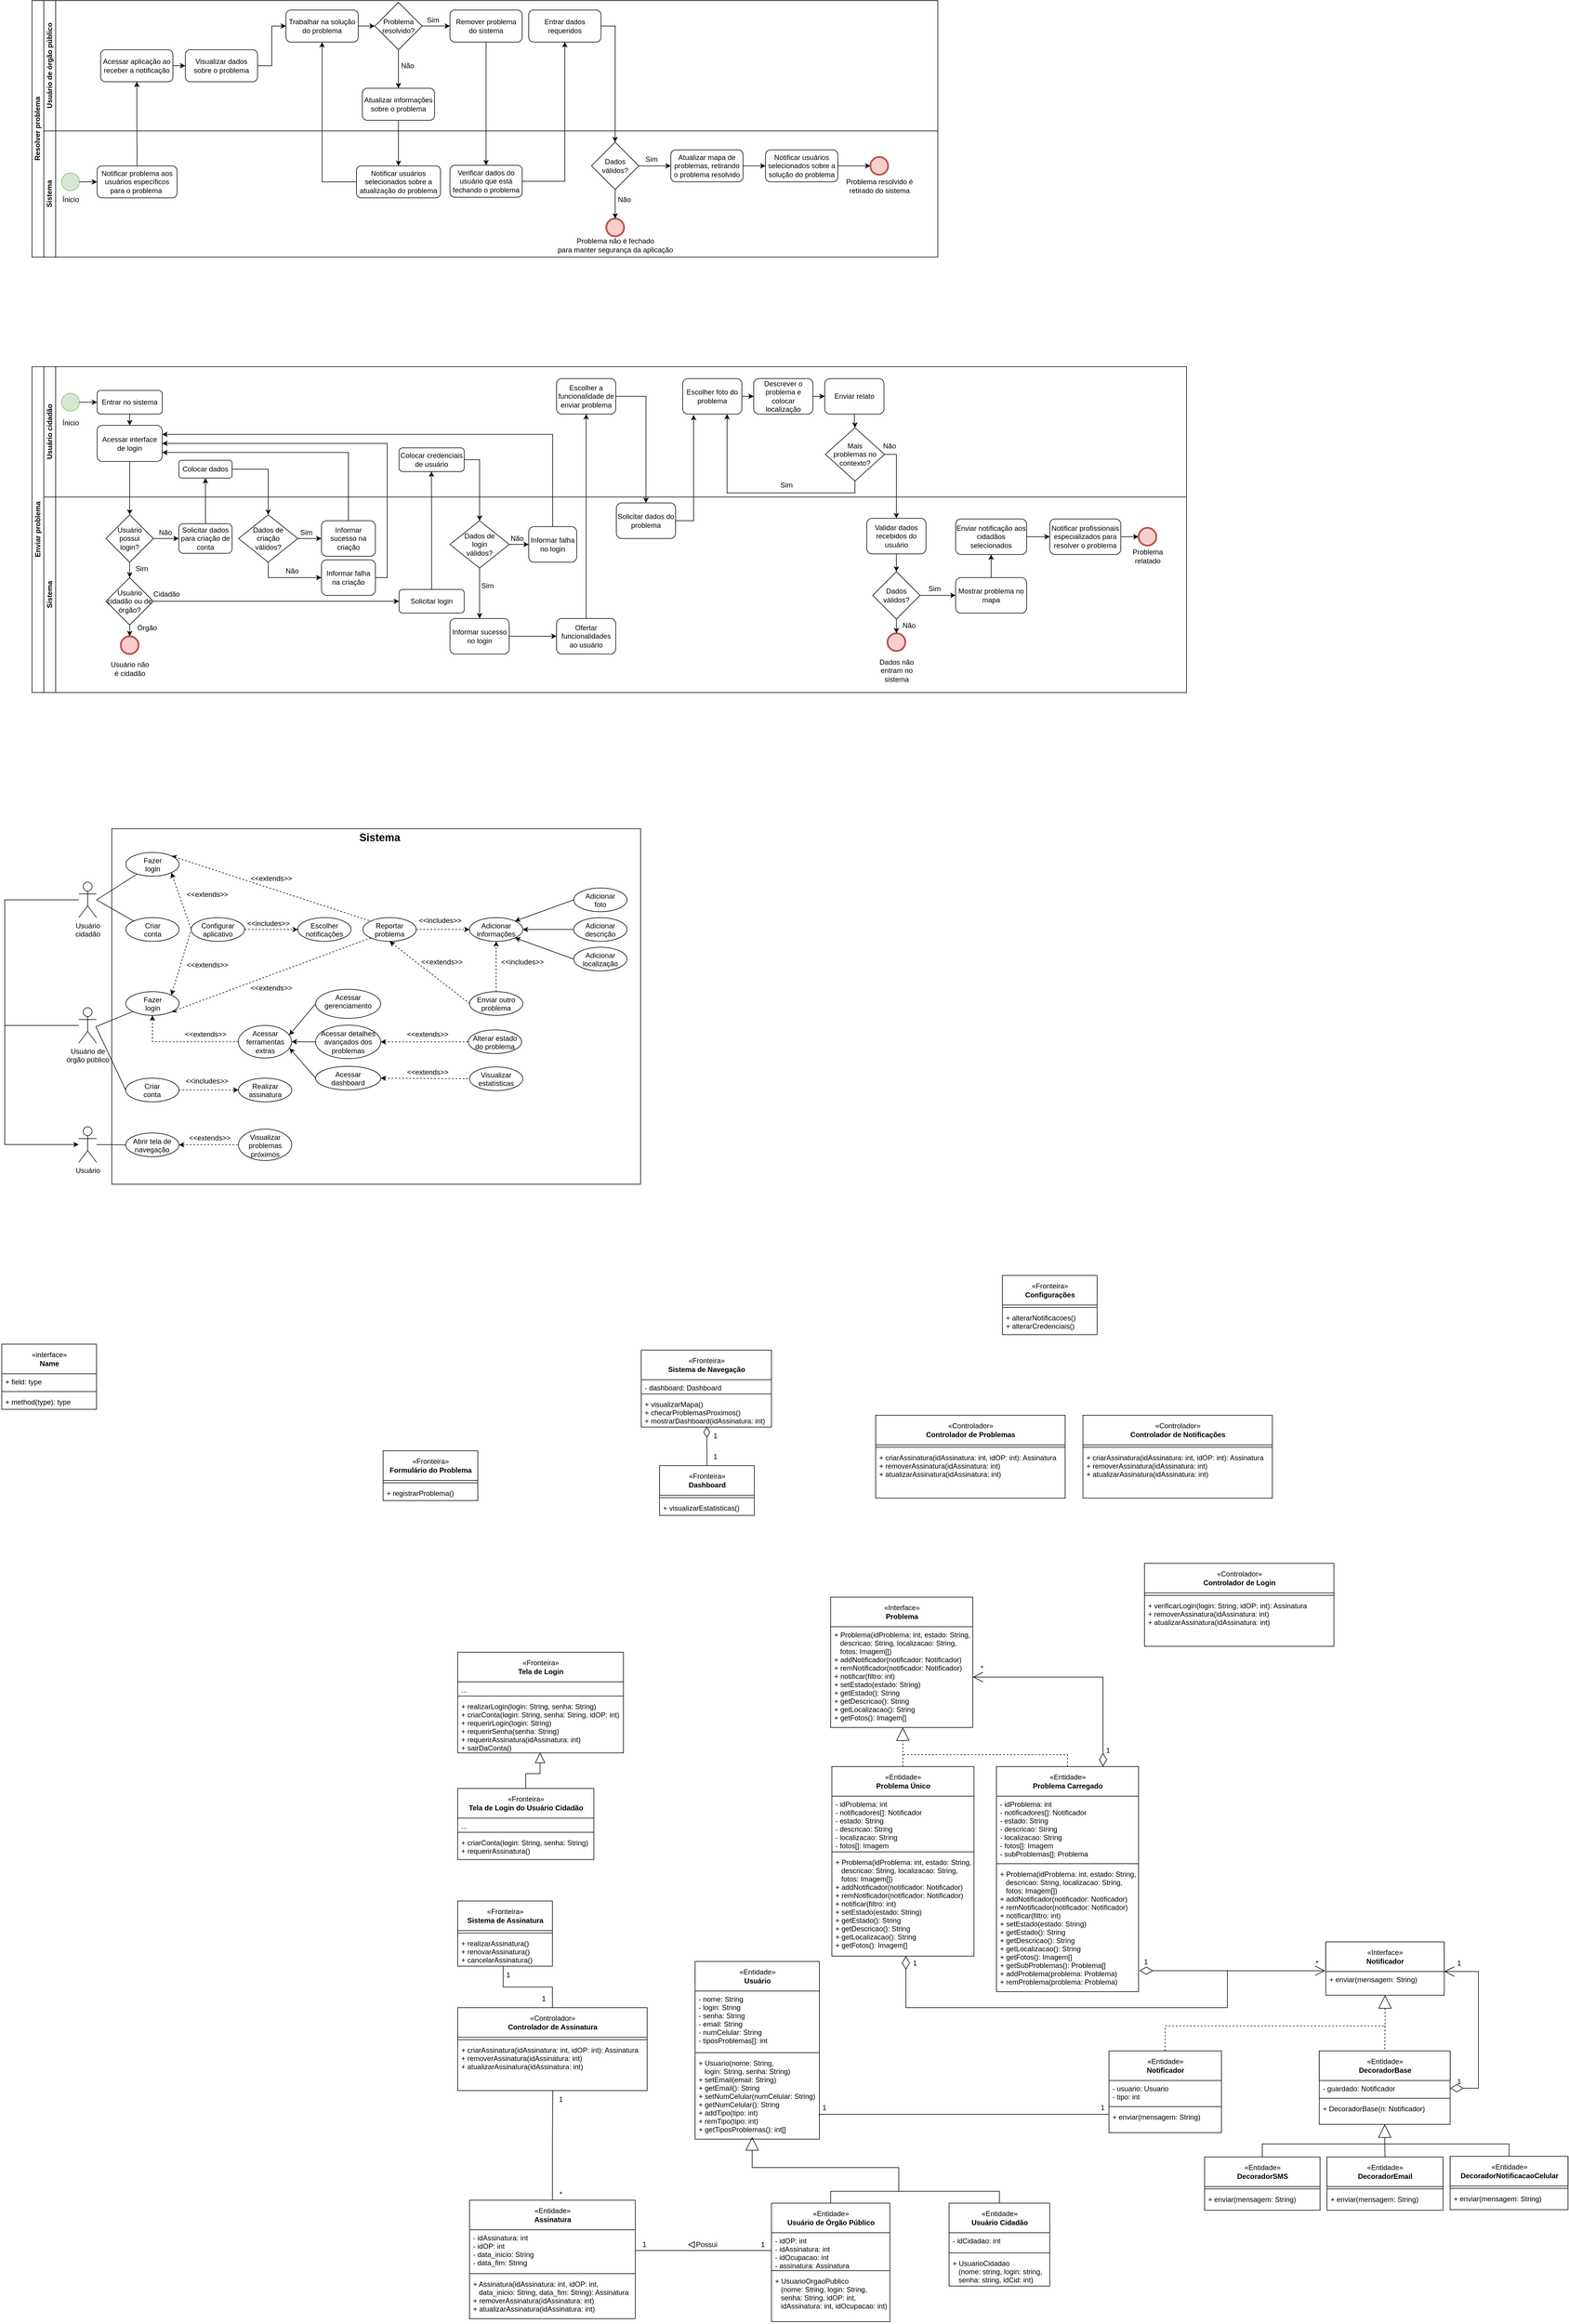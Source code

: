 <mxfile version="20.6.0" type="github">
  <diagram id="prtHgNgQTEPvFCAcTncT" name="Page-1">
    <mxGraphModel dx="948" dy="1680" grid="1" gridSize="10" guides="1" tooltips="1" connect="1" arrows="1" fold="1" page="1" pageScale="1" pageWidth="827" pageHeight="1169" math="0" shadow="0">
      <root>
        <mxCell id="0" />
        <mxCell id="1" parent="0" />
        <mxCell id="KrCOuuEp5KImDa3JbPwK-99" value="" style="rounded=0;whiteSpace=wrap;html=1;" parent="1" vertex="1">
          <mxGeometry x="255.75" y="900" width="893.25" height="600" as="geometry" />
        </mxCell>
        <mxCell id="dNxyNK7c78bLwvsdeMH5-19" value="Enviar problema" style="swimlane;html=1;childLayout=stackLayout;resizeParent=1;resizeParentMax=0;horizontal=0;startSize=20;horizontalStack=0;" parent="1" vertex="1">
          <mxGeometry x="121" y="120" width="1950" height="550" as="geometry" />
        </mxCell>
        <mxCell id="cIBLLffN7kiiDERRV1R0-26" style="edgeStyle=orthogonalEdgeStyle;rounded=0;orthogonalLoop=1;jettySize=auto;html=1;exitX=1;exitY=0.5;exitDx=0;exitDy=0;entryX=0.5;entryY=0;entryDx=0;entryDy=0;" parent="dNxyNK7c78bLwvsdeMH5-19" source="cIBLLffN7kiiDERRV1R0-25" target="cIBLLffN7kiiDERRV1R0-28" edge="1">
          <mxGeometry relative="1" as="geometry">
            <mxPoint x="389.0" y="250.0" as="targetPoint" />
          </mxGeometry>
        </mxCell>
        <mxCell id="cIBLLffN7kiiDERRV1R0-31" style="edgeStyle=orthogonalEdgeStyle;rounded=0;orthogonalLoop=1;jettySize=auto;html=1;exitX=0.5;exitY=1;exitDx=0;exitDy=0;entryX=0.5;entryY=0;entryDx=0;entryDy=0;" parent="dNxyNK7c78bLwvsdeMH5-19" source="cIBLLffN7kiiDERRV1R0-30" target="cIBLLffN7kiiDERRV1R0-18" edge="1">
          <mxGeometry relative="1" as="geometry" />
        </mxCell>
        <mxCell id="cIBLLffN7kiiDERRV1R0-24" style="edgeStyle=orthogonalEdgeStyle;rounded=0;orthogonalLoop=1;jettySize=auto;html=1;exitX=0.5;exitY=0;exitDx=0;exitDy=0;entryX=0.5;entryY=1;entryDx=0;entryDy=0;" parent="dNxyNK7c78bLwvsdeMH5-19" source="cIBLLffN7kiiDERRV1R0-23" target="cIBLLffN7kiiDERRV1R0-25" edge="1">
          <mxGeometry relative="1" as="geometry">
            <mxPoint x="293" y="180.0" as="targetPoint" />
          </mxGeometry>
        </mxCell>
        <mxCell id="cIBLLffN7kiiDERRV1R0-61" value="" style="edgeStyle=orthogonalEdgeStyle;rounded=0;orthogonalLoop=1;jettySize=auto;html=1;exitX=1;exitY=0.5;exitDx=0;exitDy=0;" parent="dNxyNK7c78bLwvsdeMH5-19" source="cIBLLffN7kiiDERRV1R0-67" target="cIBLLffN7kiiDERRV1R0-60" edge="1">
          <mxGeometry relative="1" as="geometry">
            <mxPoint x="1549" y="191" as="sourcePoint" />
          </mxGeometry>
        </mxCell>
        <mxCell id="cIBLLffN7kiiDERRV1R0-35" style="edgeStyle=orthogonalEdgeStyle;rounded=0;orthogonalLoop=1;jettySize=auto;html=1;exitX=0.5;exitY=0;exitDx=0;exitDy=0;entryX=1;entryY=0.75;entryDx=0;entryDy=0;" parent="dNxyNK7c78bLwvsdeMH5-19" source="cIBLLffN7kiiDERRV1R0-32" target="cIBLLffN7kiiDERRV1R0-30" edge="1">
          <mxGeometry relative="1" as="geometry" />
        </mxCell>
        <mxCell id="cIBLLffN7kiiDERRV1R0-37" style="edgeStyle=orthogonalEdgeStyle;rounded=0;orthogonalLoop=1;jettySize=auto;html=1;exitX=1;exitY=0.5;exitDx=0;exitDy=0;entryX=1;entryY=0.5;entryDx=0;entryDy=0;" parent="dNxyNK7c78bLwvsdeMH5-19" source="cIBLLffN7kiiDERRV1R0-36" target="cIBLLffN7kiiDERRV1R0-30" edge="1">
          <mxGeometry relative="1" as="geometry" />
        </mxCell>
        <mxCell id="cIBLLffN7kiiDERRV1R0-43" style="edgeStyle=orthogonalEdgeStyle;rounded=0;orthogonalLoop=1;jettySize=auto;html=1;exitX=0.5;exitY=0;exitDx=0;exitDy=0;entryX=1;entryY=0.25;entryDx=0;entryDy=0;" parent="dNxyNK7c78bLwvsdeMH5-19" source="cIBLLffN7kiiDERRV1R0-41" target="cIBLLffN7kiiDERRV1R0-30" edge="1">
          <mxGeometry relative="1" as="geometry" />
        </mxCell>
        <mxCell id="cIBLLffN7kiiDERRV1R0-52" value="" style="edgeStyle=orthogonalEdgeStyle;rounded=0;orthogonalLoop=1;jettySize=auto;html=1;" parent="dNxyNK7c78bLwvsdeMH5-19" source="cIBLLffN7kiiDERRV1R0-49" target="cIBLLffN7kiiDERRV1R0-51" edge="1">
          <mxGeometry relative="1" as="geometry" />
        </mxCell>
        <mxCell id="cIBLLffN7kiiDERRV1R0-54" value="" style="edgeStyle=orthogonalEdgeStyle;rounded=0;orthogonalLoop=1;jettySize=auto;html=1;" parent="dNxyNK7c78bLwvsdeMH5-19" source="cIBLLffN7kiiDERRV1R0-51" target="cIBLLffN7kiiDERRV1R0-53" edge="1">
          <mxGeometry relative="1" as="geometry" />
        </mxCell>
        <mxCell id="cIBLLffN7kiiDERRV1R0-57" value="" style="edgeStyle=orthogonalEdgeStyle;rounded=0;orthogonalLoop=1;jettySize=auto;html=1;entryX=0.185;entryY=1.023;entryDx=0;entryDy=0;entryPerimeter=0;" parent="dNxyNK7c78bLwvsdeMH5-19" source="cIBLLffN7kiiDERRV1R0-53" target="cIBLLffN7kiiDERRV1R0-56" edge="1">
          <mxGeometry relative="1" as="geometry" />
        </mxCell>
        <mxCell id="dNxyNK7c78bLwvsdeMH5-21" value="Usuário cidadão" style="swimlane;html=1;startSize=20;horizontal=0;" parent="dNxyNK7c78bLwvsdeMH5-19" vertex="1">
          <mxGeometry x="20" width="1930" height="220" as="geometry" />
        </mxCell>
        <mxCell id="cIBLLffN7kiiDERRV1R0-2" value="" style="ellipse;whiteSpace=wrap;html=1;fillColor=#d5e8d4;strokeColor=#82b366;" parent="dNxyNK7c78bLwvsdeMH5-21" vertex="1">
          <mxGeometry x="30" y="45" width="30" height="30" as="geometry" />
        </mxCell>
        <mxCell id="cIBLLffN7kiiDERRV1R0-4" value="Entrar no sistema" style="rounded=1;whiteSpace=wrap;html=1;" parent="dNxyNK7c78bLwvsdeMH5-21" vertex="1">
          <mxGeometry x="90" y="40" width="110" height="40" as="geometry" />
        </mxCell>
        <mxCell id="cIBLLffN7kiiDERRV1R0-3" style="edgeStyle=orthogonalEdgeStyle;rounded=0;orthogonalLoop=1;jettySize=auto;html=1;exitX=1;exitY=0.5;exitDx=0;exitDy=0;" parent="dNxyNK7c78bLwvsdeMH5-21" source="cIBLLffN7kiiDERRV1R0-2" target="cIBLLffN7kiiDERRV1R0-4" edge="1">
          <mxGeometry relative="1" as="geometry">
            <mxPoint x="100" y="59.857" as="targetPoint" />
          </mxGeometry>
        </mxCell>
        <mxCell id="cIBLLffN7kiiDERRV1R0-25" value="Colocar dados" style="rounded=1;whiteSpace=wrap;html=1;" parent="dNxyNK7c78bLwvsdeMH5-21" vertex="1">
          <mxGeometry x="228" y="158" width="90" height="30" as="geometry" />
        </mxCell>
        <mxCell id="cIBLLffN7kiiDERRV1R0-30" value="Acessar interface de login" style="rounded=1;whiteSpace=wrap;html=1;" parent="dNxyNK7c78bLwvsdeMH5-21" vertex="1">
          <mxGeometry x="90" y="99" width="110" height="61" as="geometry" />
        </mxCell>
        <mxCell id="cIBLLffN7kiiDERRV1R0-6" style="edgeStyle=orthogonalEdgeStyle;rounded=0;orthogonalLoop=1;jettySize=auto;html=1;exitX=0.5;exitY=1;exitDx=0;exitDy=0;entryX=0.5;entryY=0;entryDx=0;entryDy=0;" parent="dNxyNK7c78bLwvsdeMH5-21" source="cIBLLffN7kiiDERRV1R0-4" target="cIBLLffN7kiiDERRV1R0-30" edge="1">
          <mxGeometry relative="1" as="geometry">
            <mxPoint x="145" y="110" as="targetPoint" />
          </mxGeometry>
        </mxCell>
        <mxCell id="cIBLLffN7kiiDERRV1R0-51" value="Escolher a funcionalidade de enviar problema" style="whiteSpace=wrap;html=1;rounded=1;" parent="dNxyNK7c78bLwvsdeMH5-21" vertex="1">
          <mxGeometry x="866" y="20" width="100" height="60" as="geometry" />
        </mxCell>
        <mxCell id="cIBLLffN7kiiDERRV1R0-56" value="Escolher foto do problema" style="whiteSpace=wrap;html=1;rounded=1;" parent="dNxyNK7c78bLwvsdeMH5-21" vertex="1">
          <mxGeometry x="1079" y="20" width="100" height="60" as="geometry" />
        </mxCell>
        <mxCell id="cIBLLffN7kiiDERRV1R0-58" value="Descrever o problema e colocar localização" style="whiteSpace=wrap;html=1;rounded=1;" parent="dNxyNK7c78bLwvsdeMH5-21" vertex="1">
          <mxGeometry x="1199" y="20" width="100" height="60" as="geometry" />
        </mxCell>
        <mxCell id="cIBLLffN7kiiDERRV1R0-59" value="" style="edgeStyle=orthogonalEdgeStyle;rounded=0;orthogonalLoop=1;jettySize=auto;html=1;" parent="dNxyNK7c78bLwvsdeMH5-21" source="cIBLLffN7kiiDERRV1R0-56" target="cIBLLffN7kiiDERRV1R0-58" edge="1">
          <mxGeometry relative="1" as="geometry" />
        </mxCell>
        <mxCell id="cIBLLffN7kiiDERRV1R0-65" value="Enviar relato" style="whiteSpace=wrap;html=1;rounded=1;" parent="dNxyNK7c78bLwvsdeMH5-21" vertex="1">
          <mxGeometry x="1319" y="20" width="100" height="60" as="geometry" />
        </mxCell>
        <mxCell id="cIBLLffN7kiiDERRV1R0-66" value="" style="edgeStyle=orthogonalEdgeStyle;rounded=0;orthogonalLoop=1;jettySize=auto;html=1;" parent="dNxyNK7c78bLwvsdeMH5-21" source="cIBLLffN7kiiDERRV1R0-58" target="cIBLLffN7kiiDERRV1R0-65" edge="1">
          <mxGeometry relative="1" as="geometry" />
        </mxCell>
        <mxCell id="cIBLLffN7kiiDERRV1R0-69" style="edgeStyle=orthogonalEdgeStyle;rounded=0;orthogonalLoop=1;jettySize=auto;html=1;exitX=0.5;exitY=1;exitDx=0;exitDy=0;entryX=0.75;entryY=1;entryDx=0;entryDy=0;" parent="dNxyNK7c78bLwvsdeMH5-21" source="cIBLLffN7kiiDERRV1R0-67" target="cIBLLffN7kiiDERRV1R0-56" edge="1">
          <mxGeometry relative="1" as="geometry" />
        </mxCell>
        <mxCell id="cIBLLffN7kiiDERRV1R0-67" value="Mais &lt;br&gt;problemas no contexto?" style="rhombus;whiteSpace=wrap;html=1;" parent="dNxyNK7c78bLwvsdeMH5-21" vertex="1">
          <mxGeometry x="1320" y="103" width="100" height="90" as="geometry" />
        </mxCell>
        <mxCell id="cIBLLffN7kiiDERRV1R0-68" value="" style="edgeStyle=orthogonalEdgeStyle;rounded=0;orthogonalLoop=1;jettySize=auto;html=1;entryX=0.5;entryY=0;entryDx=0;entryDy=0;" parent="dNxyNK7c78bLwvsdeMH5-21" source="cIBLLffN7kiiDERRV1R0-65" target="cIBLLffN7kiiDERRV1R0-67" edge="1">
          <mxGeometry relative="1" as="geometry" />
        </mxCell>
        <mxCell id="cIBLLffN7kiiDERRV1R0-72" value="Não" style="text;html=1;align=center;verticalAlign=middle;resizable=0;points=[];autosize=1;strokeColor=none;fillColor=none;" parent="dNxyNK7c78bLwvsdeMH5-21" vertex="1">
          <mxGeometry x="1403" y="118.5" width="50" height="30" as="geometry" />
        </mxCell>
        <mxCell id="IqBLIYd6sEZLPVgLXaBY-1" value="Ínicio" style="text;html=1;align=center;verticalAlign=middle;resizable=0;points=[];autosize=1;strokeColor=none;fillColor=none;" parent="dNxyNK7c78bLwvsdeMH5-21" vertex="1">
          <mxGeometry x="20" y="80" width="50" height="30" as="geometry" />
        </mxCell>
        <mxCell id="dNxyNK7c78bLwvsdeMH5-22" value="Sistema" style="swimlane;html=1;startSize=20;horizontal=0;" parent="dNxyNK7c78bLwvsdeMH5-19" vertex="1">
          <mxGeometry x="20" y="220" width="1930" height="330" as="geometry" />
        </mxCell>
        <mxCell id="cIBLLffN7kiiDERRV1R0-8" value="Usuário cidadão ou de órgão?" style="rhombus;whiteSpace=wrap;html=1;" parent="dNxyNK7c78bLwvsdeMH5-22" vertex="1">
          <mxGeometry x="105" y="136" width="80" height="80" as="geometry" />
        </mxCell>
        <mxCell id="cIBLLffN7kiiDERRV1R0-12" value="" style="ellipse;whiteSpace=wrap;html=1;fillColor=#f8cecc;strokeColor=#b85450;strokeWidth=3;" parent="dNxyNK7c78bLwvsdeMH5-22" vertex="1">
          <mxGeometry x="130" y="235" width="30" height="30" as="geometry" />
        </mxCell>
        <mxCell id="cIBLLffN7kiiDERRV1R0-14" value="Cidadão" style="text;html=1;align=center;verticalAlign=middle;resizable=0;points=[];autosize=1;strokeColor=none;fillColor=none;" parent="dNxyNK7c78bLwvsdeMH5-22" vertex="1">
          <mxGeometry x="172" y="149" width="70" height="30" as="geometry" />
        </mxCell>
        <mxCell id="cIBLLffN7kiiDERRV1R0-19" style="edgeStyle=orthogonalEdgeStyle;rounded=0;orthogonalLoop=1;jettySize=auto;html=1;exitX=0.5;exitY=1;exitDx=0;exitDy=0;entryX=0.5;entryY=0;entryDx=0;entryDy=0;" parent="dNxyNK7c78bLwvsdeMH5-22" source="cIBLLffN7kiiDERRV1R0-18" target="cIBLLffN7kiiDERRV1R0-8" edge="1">
          <mxGeometry relative="1" as="geometry" />
        </mxCell>
        <mxCell id="cIBLLffN7kiiDERRV1R0-18" value="Usuário possui &lt;br&gt;login?" style="rhombus;whiteSpace=wrap;html=1;" parent="dNxyNK7c78bLwvsdeMH5-22" vertex="1">
          <mxGeometry x="105" y="30" width="80" height="80" as="geometry" />
        </mxCell>
        <mxCell id="cIBLLffN7kiiDERRV1R0-20" value="Sim" style="text;html=1;align=center;verticalAlign=middle;resizable=0;points=[];autosize=1;strokeColor=none;fillColor=none;" parent="dNxyNK7c78bLwvsdeMH5-22" vertex="1">
          <mxGeometry x="145" y="106" width="40" height="30" as="geometry" />
        </mxCell>
        <mxCell id="cIBLLffN7kiiDERRV1R0-22" value="Não" style="text;html=1;align=center;verticalAlign=middle;resizable=0;points=[];autosize=1;strokeColor=none;fillColor=none;" parent="dNxyNK7c78bLwvsdeMH5-22" vertex="1">
          <mxGeometry x="180" y="45" width="50" height="30" as="geometry" />
        </mxCell>
        <mxCell id="cIBLLffN7kiiDERRV1R0-23" value="Solicitar dados para criação de conta" style="rounded=1;whiteSpace=wrap;html=1;" parent="dNxyNK7c78bLwvsdeMH5-22" vertex="1">
          <mxGeometry x="228" y="45" width="90" height="50" as="geometry" />
        </mxCell>
        <mxCell id="cIBLLffN7kiiDERRV1R0-28" value="Dados de &lt;br&gt;criação &lt;br&gt;válidos?" style="rhombus;whiteSpace=wrap;html=1;" parent="dNxyNK7c78bLwvsdeMH5-22" vertex="1">
          <mxGeometry x="329" y="30" width="100" height="80" as="geometry" />
        </mxCell>
        <mxCell id="cIBLLffN7kiiDERRV1R0-32" value="Informar sucesso na criação" style="rounded=1;whiteSpace=wrap;html=1;strokeColor=default;fillColor=default;" parent="dNxyNK7c78bLwvsdeMH5-22" vertex="1">
          <mxGeometry x="469" y="40" width="91" height="60" as="geometry" />
        </mxCell>
        <mxCell id="cIBLLffN7kiiDERRV1R0-29" style="edgeStyle=orthogonalEdgeStyle;rounded=0;orthogonalLoop=1;jettySize=auto;html=1;exitX=1;exitY=0.5;exitDx=0;exitDy=0;" parent="dNxyNK7c78bLwvsdeMH5-22" source="cIBLLffN7kiiDERRV1R0-28" target="cIBLLffN7kiiDERRV1R0-32" edge="1">
          <mxGeometry relative="1" as="geometry">
            <mxPoint x="449" y="70" as="targetPoint" />
          </mxGeometry>
        </mxCell>
        <mxCell id="cIBLLffN7kiiDERRV1R0-34" value="Sim" style="text;html=1;align=center;verticalAlign=middle;resizable=0;points=[];autosize=1;strokeColor=none;fillColor=none;" parent="dNxyNK7c78bLwvsdeMH5-22" vertex="1">
          <mxGeometry x="423" y="45" width="40" height="30" as="geometry" />
        </mxCell>
        <mxCell id="cIBLLffN7kiiDERRV1R0-36" value="Informar falha na criação" style="rounded=1;whiteSpace=wrap;html=1;strokeColor=default;fillColor=default;" parent="dNxyNK7c78bLwvsdeMH5-22" vertex="1">
          <mxGeometry x="469" y="106" width="91" height="60" as="geometry" />
        </mxCell>
        <mxCell id="cIBLLffN7kiiDERRV1R0-33" style="edgeStyle=orthogonalEdgeStyle;rounded=0;orthogonalLoop=1;jettySize=auto;html=1;exitX=0.5;exitY=1;exitDx=0;exitDy=0;entryX=0;entryY=0.5;entryDx=0;entryDy=0;" parent="dNxyNK7c78bLwvsdeMH5-22" source="cIBLLffN7kiiDERRV1R0-28" target="cIBLLffN7kiiDERRV1R0-36" edge="1">
          <mxGeometry relative="1" as="geometry">
            <mxPoint x="378.714" y="130" as="targetPoint" />
          </mxGeometry>
        </mxCell>
        <mxCell id="cIBLLffN7kiiDERRV1R0-38" value="Não" style="text;html=1;align=center;verticalAlign=middle;resizable=0;points=[];autosize=1;strokeColor=none;fillColor=none;" parent="dNxyNK7c78bLwvsdeMH5-22" vertex="1">
          <mxGeometry x="394" y="110" width="50" height="30" as="geometry" />
        </mxCell>
        <mxCell id="cIBLLffN7kiiDERRV1R0-42" value="" style="edgeStyle=orthogonalEdgeStyle;rounded=0;orthogonalLoop=1;jettySize=auto;html=1;" parent="dNxyNK7c78bLwvsdeMH5-22" source="cIBLLffN7kiiDERRV1R0-40" target="cIBLLffN7kiiDERRV1R0-41" edge="1">
          <mxGeometry relative="1" as="geometry" />
        </mxCell>
        <mxCell id="cIBLLffN7kiiDERRV1R0-40" value="Dados de &lt;br&gt;login&lt;br&gt;válidos?" style="rhombus;whiteSpace=wrap;html=1;" parent="dNxyNK7c78bLwvsdeMH5-22" vertex="1">
          <mxGeometry x="686" y="40" width="100" height="80" as="geometry" />
        </mxCell>
        <mxCell id="cIBLLffN7kiiDERRV1R0-41" value="Informar falha no login" style="whiteSpace=wrap;html=1;rounded=1;" parent="dNxyNK7c78bLwvsdeMH5-22" vertex="1">
          <mxGeometry x="819" y="50" width="81" height="60" as="geometry" />
        </mxCell>
        <mxCell id="cIBLLffN7kiiDERRV1R0-44" value="Não" style="text;html=1;align=center;verticalAlign=middle;resizable=0;points=[];autosize=1;strokeColor=none;fillColor=none;" parent="dNxyNK7c78bLwvsdeMH5-22" vertex="1">
          <mxGeometry x="774" y="55" width="50" height="30" as="geometry" />
        </mxCell>
        <mxCell id="cIBLLffN7kiiDERRV1R0-50" value="" style="edgeStyle=orthogonalEdgeStyle;rounded=0;orthogonalLoop=1;jettySize=auto;html=1;" parent="dNxyNK7c78bLwvsdeMH5-22" source="cIBLLffN7kiiDERRV1R0-45" target="cIBLLffN7kiiDERRV1R0-49" edge="1">
          <mxGeometry relative="1" as="geometry" />
        </mxCell>
        <mxCell id="cIBLLffN7kiiDERRV1R0-45" value="Informar sucesso no login" style="whiteSpace=wrap;html=1;rounded=1;" parent="dNxyNK7c78bLwvsdeMH5-22" vertex="1">
          <mxGeometry x="686" y="205" width="100" height="60" as="geometry" />
        </mxCell>
        <mxCell id="cIBLLffN7kiiDERRV1R0-46" value="" style="edgeStyle=orthogonalEdgeStyle;rounded=0;orthogonalLoop=1;jettySize=auto;html=1;" parent="dNxyNK7c78bLwvsdeMH5-22" source="cIBLLffN7kiiDERRV1R0-40" target="cIBLLffN7kiiDERRV1R0-45" edge="1">
          <mxGeometry relative="1" as="geometry" />
        </mxCell>
        <mxCell id="cIBLLffN7kiiDERRV1R0-49" value="Ofertar funcionalidades ao usuário" style="whiteSpace=wrap;html=1;rounded=1;" parent="dNxyNK7c78bLwvsdeMH5-22" vertex="1">
          <mxGeometry x="866" y="205" width="100" height="60" as="geometry" />
        </mxCell>
        <mxCell id="cIBLLffN7kiiDERRV1R0-53" value="Solicitar dados do problema" style="whiteSpace=wrap;html=1;rounded=1;" parent="dNxyNK7c78bLwvsdeMH5-22" vertex="1">
          <mxGeometry x="967" y="10" width="100" height="60" as="geometry" />
        </mxCell>
        <mxCell id="cIBLLffN7kiiDERRV1R0-60" value="Validar dados recebidos do usuário" style="whiteSpace=wrap;html=1;rounded=1;" parent="dNxyNK7c78bLwvsdeMH5-22" vertex="1">
          <mxGeometry x="1390" y="36" width="100" height="60" as="geometry" />
        </mxCell>
        <mxCell id="cIBLLffN7kiiDERRV1R0-63" value="Dados válidos?" style="rhombus;whiteSpace=wrap;html=1;" parent="dNxyNK7c78bLwvsdeMH5-22" vertex="1">
          <mxGeometry x="1400" y="126" width="80" height="80" as="geometry" />
        </mxCell>
        <mxCell id="cIBLLffN7kiiDERRV1R0-64" value="" style="edgeStyle=orthogonalEdgeStyle;rounded=0;orthogonalLoop=1;jettySize=auto;html=1;" parent="dNxyNK7c78bLwvsdeMH5-22" source="cIBLLffN7kiiDERRV1R0-60" target="cIBLLffN7kiiDERRV1R0-63" edge="1">
          <mxGeometry relative="1" as="geometry" />
        </mxCell>
        <mxCell id="cIBLLffN7kiiDERRV1R0-11" value="Órgão" style="text;html=1;align=center;verticalAlign=middle;resizable=0;points=[];autosize=1;strokeColor=none;fillColor=none;" parent="dNxyNK7c78bLwvsdeMH5-22" vertex="1">
          <mxGeometry x="144" y="206" width="60" height="30" as="geometry" />
        </mxCell>
        <mxCell id="cIBLLffN7kiiDERRV1R0-9" style="edgeStyle=orthogonalEdgeStyle;rounded=0;orthogonalLoop=1;jettySize=auto;html=1;exitX=0.5;exitY=1;exitDx=0;exitDy=0;entryX=0.5;entryY=0;entryDx=0;entryDy=0;" parent="dNxyNK7c78bLwvsdeMH5-22" source="cIBLLffN7kiiDERRV1R0-8" target="cIBLLffN7kiiDERRV1R0-12" edge="1">
          <mxGeometry relative="1" as="geometry">
            <mxPoint x="143.714" y="226" as="targetPoint" />
          </mxGeometry>
        </mxCell>
        <mxCell id="cIBLLffN7kiiDERRV1R0-21" style="edgeStyle=orthogonalEdgeStyle;rounded=0;orthogonalLoop=1;jettySize=auto;html=1;exitX=1;exitY=0.5;exitDx=0;exitDy=0;entryX=0;entryY=0.5;entryDx=0;entryDy=0;" parent="dNxyNK7c78bLwvsdeMH5-22" source="cIBLLffN7kiiDERRV1R0-18" target="cIBLLffN7kiiDERRV1R0-23" edge="1">
          <mxGeometry relative="1" as="geometry">
            <mxPoint x="229" y="49.857" as="targetPoint" />
          </mxGeometry>
        </mxCell>
        <mxCell id="cIBLLffN7kiiDERRV1R0-74" value="" style="ellipse;whiteSpace=wrap;html=1;fillColor=#f8cecc;strokeColor=#b85450;strokeWidth=3;" parent="dNxyNK7c78bLwvsdeMH5-22" vertex="1">
          <mxGeometry x="1425" y="230" width="30" height="30" as="geometry" />
        </mxCell>
        <mxCell id="cIBLLffN7kiiDERRV1R0-77" value="Sim" style="text;html=1;align=center;verticalAlign=middle;resizable=0;points=[];autosize=1;strokeColor=none;fillColor=none;" parent="dNxyNK7c78bLwvsdeMH5-22" vertex="1">
          <mxGeometry x="1484" y="140" width="40" height="30" as="geometry" />
        </mxCell>
        <mxCell id="cIBLLffN7kiiDERRV1R0-78" value="Enviar notificação aos cidadãos selecionados" style="whiteSpace=wrap;html=1;rounded=1;" parent="dNxyNK7c78bLwvsdeMH5-22" vertex="1">
          <mxGeometry x="1540" y="37" width="120" height="60" as="geometry" />
        </mxCell>
        <mxCell id="cIBLLffN7kiiDERRV1R0-83" style="edgeStyle=orthogonalEdgeStyle;rounded=0;orthogonalLoop=1;jettySize=auto;html=1;exitX=1;exitY=0.5;exitDx=0;exitDy=0;entryX=0;entryY=0.5;entryDx=0;entryDy=0;" parent="dNxyNK7c78bLwvsdeMH5-22" source="cIBLLffN7kiiDERRV1R0-80" target="cIBLLffN7kiiDERRV1R0-82" edge="1">
          <mxGeometry relative="1" as="geometry" />
        </mxCell>
        <mxCell id="cIBLLffN7kiiDERRV1R0-80" value="Notificar profissionais especializados para resolver o problema" style="whiteSpace=wrap;html=1;rounded=1;" parent="dNxyNK7c78bLwvsdeMH5-22" vertex="1">
          <mxGeometry x="1699" y="37" width="120" height="60" as="geometry" />
        </mxCell>
        <mxCell id="cIBLLffN7kiiDERRV1R0-81" value="" style="edgeStyle=orthogonalEdgeStyle;rounded=0;orthogonalLoop=1;jettySize=auto;html=1;" parent="dNxyNK7c78bLwvsdeMH5-22" source="cIBLLffN7kiiDERRV1R0-78" target="cIBLLffN7kiiDERRV1R0-80" edge="1">
          <mxGeometry relative="1" as="geometry" />
        </mxCell>
        <mxCell id="cIBLLffN7kiiDERRV1R0-82" value="" style="ellipse;whiteSpace=wrap;html=1;fillColor=#f8cecc;strokeColor=#b85450;strokeWidth=3;" parent="dNxyNK7c78bLwvsdeMH5-22" vertex="1">
          <mxGeometry x="1849" y="52" width="30" height="30" as="geometry" />
        </mxCell>
        <mxCell id="IqBLIYd6sEZLPVgLXaBY-2" value="Usuário não &lt;br&gt;é cidadão" style="text;html=1;align=center;verticalAlign=middle;resizable=0;points=[];autosize=1;strokeColor=none;fillColor=none;" parent="dNxyNK7c78bLwvsdeMH5-22" vertex="1">
          <mxGeometry x="100" y="270" width="90" height="40" as="geometry" />
        </mxCell>
        <mxCell id="IqBLIYd6sEZLPVgLXaBY-3" value="Dados não&lt;br&gt;entram no &lt;br&gt;sistema" style="text;html=1;align=center;verticalAlign=middle;resizable=0;points=[];autosize=1;strokeColor=none;fillColor=none;" parent="dNxyNK7c78bLwvsdeMH5-22" vertex="1">
          <mxGeometry x="1400" y="263" width="80" height="60" as="geometry" />
        </mxCell>
        <mxCell id="IqBLIYd6sEZLPVgLXaBY-4" value="Problema&lt;br&gt;relatado" style="text;html=1;align=center;verticalAlign=middle;resizable=0;points=[];autosize=1;strokeColor=none;fillColor=none;" parent="dNxyNK7c78bLwvsdeMH5-22" vertex="1">
          <mxGeometry x="1829" y="80" width="70" height="40" as="geometry" />
        </mxCell>
        <mxCell id="cIBLLffN7kiiDERRV1R0-16" style="edgeStyle=orthogonalEdgeStyle;rounded=0;orthogonalLoop=1;jettySize=auto;html=1;exitX=0.5;exitY=0;exitDx=0;exitDy=0;" parent="1" source="cIBLLffN7kiiDERRV1R0-15" edge="1">
          <mxGeometry relative="1" as="geometry">
            <mxPoint x="795.714" y="297.0" as="targetPoint" />
          </mxGeometry>
        </mxCell>
        <mxCell id="cIBLLffN7kiiDERRV1R0-15" value="Solicitar login" style="rounded=1;whiteSpace=wrap;html=1;" parent="1" vertex="1">
          <mxGeometry x="741" y="496" width="110" height="40" as="geometry" />
        </mxCell>
        <mxCell id="cIBLLffN7kiiDERRV1R0-13" style="edgeStyle=orthogonalEdgeStyle;rounded=0;orthogonalLoop=1;jettySize=auto;html=1;exitX=1;exitY=0.5;exitDx=0;exitDy=0;entryX=0;entryY=0.5;entryDx=0;entryDy=0;" parent="1" source="cIBLLffN7kiiDERRV1R0-8" target="cIBLLffN7kiiDERRV1R0-15" edge="1">
          <mxGeometry relative="1" as="geometry">
            <mxPoint x="390" y="496" as="targetPoint" />
          </mxGeometry>
        </mxCell>
        <mxCell id="cIBLLffN7kiiDERRV1R0-39" style="edgeStyle=orthogonalEdgeStyle;rounded=0;orthogonalLoop=1;jettySize=auto;html=1;exitX=1;exitY=0.5;exitDx=0;exitDy=0;entryX=0.5;entryY=0;entryDx=0;entryDy=0;" parent="1" source="cIBLLffN7kiiDERRV1R0-17" target="cIBLLffN7kiiDERRV1R0-40" edge="1">
          <mxGeometry relative="1" as="geometry">
            <mxPoint x="940.0" y="350.0" as="targetPoint" />
          </mxGeometry>
        </mxCell>
        <mxCell id="cIBLLffN7kiiDERRV1R0-17" value="Colocar credenciais de usuário" style="rounded=1;whiteSpace=wrap;html=1;" parent="1" vertex="1">
          <mxGeometry x="741" y="257" width="110" height="40" as="geometry" />
        </mxCell>
        <mxCell id="cIBLLffN7kiiDERRV1R0-70" value="Sim" style="text;html=1;align=center;verticalAlign=middle;resizable=0;points=[];autosize=1;strokeColor=none;fillColor=none;" parent="1" vertex="1">
          <mxGeometry x="1375" y="305" width="40" height="30" as="geometry" />
        </mxCell>
        <mxCell id="cIBLLffN7kiiDERRV1R0-73" style="edgeStyle=orthogonalEdgeStyle;rounded=0;orthogonalLoop=1;jettySize=auto;html=1;exitX=0.5;exitY=1;exitDx=0;exitDy=0;" parent="1" source="cIBLLffN7kiiDERRV1R0-63" edge="1">
          <mxGeometry relative="1" as="geometry">
            <mxPoint x="1581.065" y="570" as="targetPoint" />
          </mxGeometry>
        </mxCell>
        <mxCell id="cIBLLffN7kiiDERRV1R0-79" value="" style="edgeStyle=orthogonalEdgeStyle;rounded=0;orthogonalLoop=1;jettySize=auto;html=1;" parent="1" source="cIBLLffN7kiiDERRV1R0-75" target="cIBLLffN7kiiDERRV1R0-78" edge="1">
          <mxGeometry relative="1" as="geometry" />
        </mxCell>
        <mxCell id="cIBLLffN7kiiDERRV1R0-75" value="Mostrar problema no mapa" style="whiteSpace=wrap;html=1;rounded=1;" parent="1" vertex="1">
          <mxGeometry x="1681" y="476" width="120" height="60" as="geometry" />
        </mxCell>
        <mxCell id="cIBLLffN7kiiDERRV1R0-76" value="" style="edgeStyle=orthogonalEdgeStyle;rounded=0;orthogonalLoop=1;jettySize=auto;html=1;" parent="1" source="cIBLLffN7kiiDERRV1R0-63" target="cIBLLffN7kiiDERRV1R0-75" edge="1">
          <mxGeometry relative="1" as="geometry" />
        </mxCell>
        <mxCell id="cIBLLffN7kiiDERRV1R0-84" value="Não" style="text;html=1;align=center;verticalAlign=middle;resizable=0;points=[];autosize=1;strokeColor=none;fillColor=none;" parent="1" vertex="1">
          <mxGeometry x="1577" y="542" width="50" height="30" as="geometry" />
        </mxCell>
        <mxCell id="KrCOuuEp5KImDa3JbPwK-63" value="" style="edgeStyle=orthogonalEdgeStyle;rounded=0;orthogonalLoop=1;jettySize=auto;html=1;startArrow=none;startFill=0;endArrow=none;endFill=0;" parent="1" source="IqBLIYd6sEZLPVgLXaBY-5" edge="1">
          <mxGeometry relative="1" as="geometry">
            <mxPoint x="80" y="1020" as="targetPoint" />
          </mxGeometry>
        </mxCell>
        <mxCell id="IqBLIYd6sEZLPVgLXaBY-5" value="Usuário &lt;br&gt;cidadão" style="shape=umlActor;verticalLabelPosition=bottom;verticalAlign=top;html=1;outlineConnect=0;" parent="1" vertex="1">
          <mxGeometry x="200" y="990" width="30" height="60" as="geometry" />
        </mxCell>
        <mxCell id="KrCOuuEp5KImDa3JbPwK-65" value="" style="edgeStyle=orthogonalEdgeStyle;rounded=0;orthogonalLoop=1;jettySize=auto;html=1;startArrow=none;startFill=0;endArrow=none;endFill=0;" parent="1" source="IqBLIYd6sEZLPVgLXaBY-6" edge="1">
          <mxGeometry relative="1" as="geometry">
            <mxPoint x="195" y="1232" as="sourcePoint" />
            <mxPoint x="75" y="1232" as="targetPoint" />
          </mxGeometry>
        </mxCell>
        <mxCell id="IqBLIYd6sEZLPVgLXaBY-6" value="Usuário de &lt;br&gt;órgão público" style="shape=umlActor;verticalLabelPosition=bottom;verticalAlign=top;html=1;outlineConnect=0;" parent="1" vertex="1">
          <mxGeometry x="200" y="1202" width="30" height="60" as="geometry" />
        </mxCell>
        <mxCell id="IqBLIYd6sEZLPVgLXaBY-8" value="Sim" style="text;html=1;align=center;verticalAlign=middle;resizable=0;points=[];autosize=1;strokeColor=none;fillColor=none;" parent="1" vertex="1">
          <mxGeometry x="870" y="475" width="40" height="30" as="geometry" />
        </mxCell>
        <mxCell id="KrCOuuEp5KImDa3JbPwK-34" style="edgeStyle=none;rounded=0;orthogonalLoop=1;jettySize=auto;html=1;exitX=0.5;exitY=1;exitDx=0;exitDy=0;dashed=1;startArrow=classic;startFill=1;endArrow=none;endFill=0;entryX=0;entryY=0.5;entryDx=0;entryDy=0;" parent="1" source="KrCOuuEp5KImDa3JbPwK-8" target="KrCOuuEp5KImDa3JbPwK-35" edge="1">
          <mxGeometry relative="1" as="geometry">
            <mxPoint x="919" y="1210" as="targetPoint" />
          </mxGeometry>
        </mxCell>
        <mxCell id="KrCOuuEp5KImDa3JbPwK-36" style="edgeStyle=none;rounded=0;orthogonalLoop=1;jettySize=auto;html=1;exitX=1;exitY=0.5;exitDx=0;exitDy=0;dashed=1;startArrow=none;startFill=0;endArrow=classic;endFill=1;entryX=0;entryY=0.5;entryDx=0;entryDy=0;" parent="1" source="KrCOuuEp5KImDa3JbPwK-8" target="KrCOuuEp5KImDa3JbPwK-37" edge="1">
          <mxGeometry relative="1" as="geometry">
            <mxPoint x="799" y="1070.037" as="targetPoint" />
          </mxGeometry>
        </mxCell>
        <mxCell id="KrCOuuEp5KImDa3JbPwK-77" style="edgeStyle=none;rounded=0;orthogonalLoop=1;jettySize=auto;html=1;exitX=0;exitY=1;exitDx=0;exitDy=0;entryX=1;entryY=1;entryDx=0;entryDy=0;dashed=1;startArrow=none;startFill=0;endArrow=classic;endFill=1;" parent="1" source="KrCOuuEp5KImDa3JbPwK-8" target="KrCOuuEp5KImDa3JbPwK-70" edge="1">
          <mxGeometry relative="1" as="geometry" />
        </mxCell>
        <mxCell id="KrCOuuEp5KImDa3JbPwK-8" value="Reportar&lt;br&gt;problema" style="ellipse;whiteSpace=wrap;html=1;verticalAlign=top;" parent="1" vertex="1">
          <mxGeometry x="680" y="1050" width="90" height="40" as="geometry" />
        </mxCell>
        <mxCell id="KrCOuuEp5KImDa3JbPwK-49" style="edgeStyle=none;rounded=0;orthogonalLoop=1;jettySize=auto;html=1;exitX=1;exitY=0.5;exitDx=0;exitDy=0;startArrow=classic;startFill=1;endArrow=none;endFill=0;entryX=0;entryY=0.5;entryDx=0;entryDy=0;dashed=1;" parent="1" source="KrCOuuEp5KImDa3JbPwK-10" target="KrCOuuEp5KImDa3JbPwK-50" edge="1">
          <mxGeometry relative="1" as="geometry">
            <mxPoint x="458.62" y="1499.093" as="targetPoint" />
          </mxGeometry>
        </mxCell>
        <mxCell id="KrCOuuEp5KImDa3JbPwK-10" value="Abrir tela de navegação" style="ellipse;whiteSpace=wrap;html=1;verticalAlign=top;" parent="1" vertex="1">
          <mxGeometry x="279.25" y="1413.5" width="90" height="40" as="geometry" />
        </mxCell>
        <mxCell id="KrCOuuEp5KImDa3JbPwK-21" style="edgeStyle=none;rounded=0;orthogonalLoop=1;jettySize=auto;html=1;exitX=1;exitY=0.5;exitDx=0;exitDy=0;dashed=1;startArrow=none;startFill=0;endArrow=classic;endFill=1;entryX=0;entryY=0.5;entryDx=0;entryDy=0;" parent="1" source="KrCOuuEp5KImDa3JbPwK-11" target="KrCOuuEp5KImDa3JbPwK-22" edge="1">
          <mxGeometry relative="1" as="geometry">
            <mxPoint x="640" y="1070.037" as="targetPoint" />
          </mxGeometry>
        </mxCell>
        <mxCell id="KrCOuuEp5KImDa3JbPwK-11" value="Configurar aplicativo" style="ellipse;whiteSpace=wrap;html=1;verticalAlign=top;" parent="1" vertex="1">
          <mxGeometry x="390" y="1050" width="90" height="40" as="geometry" />
        </mxCell>
        <mxCell id="KrCOuuEp5KImDa3JbPwK-15" style="edgeStyle=none;rounded=0;orthogonalLoop=1;jettySize=auto;html=1;entryX=0;entryY=0.5;entryDx=0;entryDy=0;startArrow=none;startFill=0;endArrow=none;endFill=0;" parent="1" source="KrCOuuEp5KImDa3JbPwK-57" target="KrCOuuEp5KImDa3JbPwK-10" edge="1">
          <mxGeometry relative="1" as="geometry">
            <mxPoint x="230" y="1383.5" as="sourcePoint" />
          </mxGeometry>
        </mxCell>
        <mxCell id="KrCOuuEp5KImDa3JbPwK-16" style="edgeStyle=none;rounded=0;orthogonalLoop=1;jettySize=auto;html=1;exitX=1;exitY=0;exitDx=0;exitDy=0;startArrow=classic;startFill=1;endArrow=none;endFill=0;dashed=1;entryX=0;entryY=0;entryDx=0;entryDy=0;" parent="1" source="KrCOuuEp5KImDa3JbPwK-1" target="KrCOuuEp5KImDa3JbPwK-8" edge="1">
          <mxGeometry relative="1" as="geometry">
            <mxPoint x="440" y="910" as="targetPoint" />
          </mxGeometry>
        </mxCell>
        <mxCell id="KrCOuuEp5KImDa3JbPwK-17" style="edgeStyle=none;rounded=0;orthogonalLoop=1;jettySize=auto;html=1;exitX=1;exitY=1;exitDx=0;exitDy=0;entryX=0;entryY=0.5;entryDx=0;entryDy=0;startArrow=classic;startFill=1;endArrow=none;endFill=0;dashed=1;" parent="1" source="KrCOuuEp5KImDa3JbPwK-1" target="KrCOuuEp5KImDa3JbPwK-11" edge="1">
          <mxGeometry relative="1" as="geometry">
            <mxPoint x="346.701" y="930.005" as="sourcePoint" />
          </mxGeometry>
        </mxCell>
        <mxCell id="KrCOuuEp5KImDa3JbPwK-1" value="Fazer &lt;br&gt;login" style="ellipse;whiteSpace=wrap;html=1;verticalAlign=top;" parent="1" vertex="1">
          <mxGeometry x="279.5" y="940" width="90" height="40" as="geometry" />
        </mxCell>
        <mxCell id="KrCOuuEp5KImDa3JbPwK-12" value="" style="rounded=0;orthogonalLoop=1;jettySize=auto;html=1;endArrow=none;endFill=0;" parent="1" target="KrCOuuEp5KImDa3JbPwK-1" edge="1">
          <mxGeometry relative="1" as="geometry">
            <mxPoint x="230" y="1020" as="sourcePoint" />
            <mxPoint x="324" y="1020" as="targetPoint" />
          </mxGeometry>
        </mxCell>
        <mxCell id="KrCOuuEp5KImDa3JbPwK-14" style="edgeStyle=none;rounded=0;orthogonalLoop=1;jettySize=auto;html=1;exitX=0;exitY=0;exitDx=0;exitDy=0;startArrow=none;startFill=0;endArrow=none;endFill=0;" parent="1" source="KrCOuuEp5KImDa3JbPwK-13" edge="1">
          <mxGeometry relative="1" as="geometry">
            <mxPoint x="230" y="1020" as="targetPoint" />
          </mxGeometry>
        </mxCell>
        <mxCell id="KrCOuuEp5KImDa3JbPwK-13" value="Criar &lt;br&gt;conta" style="ellipse;whiteSpace=wrap;html=1;verticalAlign=top;" parent="1" vertex="1">
          <mxGeometry x="279.5" y="1050" width="90" height="40" as="geometry" />
        </mxCell>
        <mxCell id="KrCOuuEp5KImDa3JbPwK-20" value="&amp;lt;&amp;lt;extends&amp;gt;&amp;gt;" style="text;html=1;align=center;verticalAlign=middle;resizable=0;points=[];autosize=1;strokeColor=none;fillColor=none;" parent="1" vertex="1">
          <mxGeometry x="371.5" y="996" width="90" height="30" as="geometry" />
        </mxCell>
        <mxCell id="KrCOuuEp5KImDa3JbPwK-22" value="Escolher notificações" style="ellipse;whiteSpace=wrap;html=1;verticalAlign=top;" parent="1" vertex="1">
          <mxGeometry x="570" y="1050" width="90" height="40" as="geometry" />
        </mxCell>
        <mxCell id="KrCOuuEp5KImDa3JbPwK-23" value="&amp;lt;&amp;lt;includes&amp;gt;&amp;gt;" style="text;html=1;align=center;verticalAlign=middle;resizable=0;points=[];autosize=1;strokeColor=none;fillColor=none;" parent="1" vertex="1">
          <mxGeometry x="469.5" y="1045" width="100" height="30" as="geometry" />
        </mxCell>
        <mxCell id="KrCOuuEp5KImDa3JbPwK-41" style="edgeStyle=none;rounded=0;orthogonalLoop=1;jettySize=auto;html=1;exitX=0.5;exitY=0;exitDx=0;exitDy=0;entryX=0.5;entryY=1;entryDx=0;entryDy=0;dashed=1;startArrow=none;startFill=0;endArrow=classic;endFill=1;" parent="1" source="KrCOuuEp5KImDa3JbPwK-35" target="KrCOuuEp5KImDa3JbPwK-37" edge="1">
          <mxGeometry relative="1" as="geometry" />
        </mxCell>
        <mxCell id="KrCOuuEp5KImDa3JbPwK-35" value="Enviar outro problema" style="ellipse;whiteSpace=wrap;html=1;verticalAlign=top;" parent="1" vertex="1">
          <mxGeometry x="860" y="1175" width="90" height="40" as="geometry" />
        </mxCell>
        <mxCell id="KrCOuuEp5KImDa3JbPwK-43" style="edgeStyle=none;rounded=0;orthogonalLoop=1;jettySize=auto;html=1;exitX=1;exitY=0;exitDx=0;exitDy=0;startArrow=classic;startFill=1;endArrow=none;endFill=0;entryX=0;entryY=0.5;entryDx=0;entryDy=0;" parent="1" source="KrCOuuEp5KImDa3JbPwK-37" target="KrCOuuEp5KImDa3JbPwK-46" edge="1">
          <mxGeometry relative="1" as="geometry">
            <mxPoint x="1022.333" y="1015.963" as="targetPoint" />
          </mxGeometry>
        </mxCell>
        <mxCell id="KrCOuuEp5KImDa3JbPwK-44" style="edgeStyle=none;rounded=0;orthogonalLoop=1;jettySize=auto;html=1;exitX=1;exitY=0.5;exitDx=0;exitDy=0;startArrow=classic;startFill=1;endArrow=none;endFill=0;entryX=0;entryY=0.5;entryDx=0;entryDy=0;" parent="1" source="KrCOuuEp5KImDa3JbPwK-37" target="KrCOuuEp5KImDa3JbPwK-47" edge="1">
          <mxGeometry relative="1" as="geometry">
            <mxPoint x="1020.852" y="1070.037" as="targetPoint" />
          </mxGeometry>
        </mxCell>
        <mxCell id="KrCOuuEp5KImDa3JbPwK-45" style="edgeStyle=none;rounded=0;orthogonalLoop=1;jettySize=auto;html=1;exitX=1;exitY=1;exitDx=0;exitDy=0;startArrow=classic;startFill=1;endArrow=none;endFill=0;entryX=0;entryY=0.5;entryDx=0;entryDy=0;" parent="1" source="KrCOuuEp5KImDa3JbPwK-37" target="KrCOuuEp5KImDa3JbPwK-48" edge="1">
          <mxGeometry relative="1" as="geometry">
            <mxPoint x="1023.815" y="1112.259" as="targetPoint" />
          </mxGeometry>
        </mxCell>
        <mxCell id="KrCOuuEp5KImDa3JbPwK-37" value="Adicionar informações" style="ellipse;whiteSpace=wrap;html=1;verticalAlign=top;" parent="1" vertex="1">
          <mxGeometry x="860" y="1050" width="90" height="40" as="geometry" />
        </mxCell>
        <mxCell id="KrCOuuEp5KImDa3JbPwK-38" value="&amp;lt;&amp;lt;extends&amp;gt;&amp;gt;" style="text;html=1;align=center;verticalAlign=middle;resizable=0;points=[];autosize=1;strokeColor=none;fillColor=none;" parent="1" vertex="1">
          <mxGeometry x="768" y="1110" width="90" height="30" as="geometry" />
        </mxCell>
        <mxCell id="KrCOuuEp5KImDa3JbPwK-39" value="&amp;lt;&amp;lt;includes&amp;gt;&amp;gt;" style="text;html=1;align=center;verticalAlign=middle;resizable=0;points=[];autosize=1;strokeColor=none;fillColor=none;" parent="1" vertex="1">
          <mxGeometry x="760" y="1040" width="100" height="30" as="geometry" />
        </mxCell>
        <mxCell id="KrCOuuEp5KImDa3JbPwK-42" value="&amp;lt;&amp;lt;includes&amp;gt;&amp;gt;" style="text;html=1;align=center;verticalAlign=middle;resizable=0;points=[];autosize=1;strokeColor=none;fillColor=none;" parent="1" vertex="1">
          <mxGeometry x="899" y="1110" width="100" height="30" as="geometry" />
        </mxCell>
        <mxCell id="KrCOuuEp5KImDa3JbPwK-46" value="Adicionar &lt;br&gt;foto" style="ellipse;whiteSpace=wrap;html=1;verticalAlign=top;" parent="1" vertex="1">
          <mxGeometry x="1036" y="1000" width="90" height="40" as="geometry" />
        </mxCell>
        <mxCell id="KrCOuuEp5KImDa3JbPwK-47" value="Adicionar&lt;br&gt;descrição" style="ellipse;whiteSpace=wrap;html=1;verticalAlign=top;" parent="1" vertex="1">
          <mxGeometry x="1036" y="1050" width="90" height="40" as="geometry" />
        </mxCell>
        <mxCell id="KrCOuuEp5KImDa3JbPwK-48" value="Adicionar&lt;br&gt;localização" style="ellipse;whiteSpace=wrap;html=1;verticalAlign=top;" parent="1" vertex="1">
          <mxGeometry x="1036" y="1100" width="90" height="40" as="geometry" />
        </mxCell>
        <mxCell id="KrCOuuEp5KImDa3JbPwK-50" value="Visualizar problemas próximos" style="ellipse;whiteSpace=wrap;html=1;verticalAlign=top;" parent="1" vertex="1">
          <mxGeometry x="469.75" y="1407" width="90" height="53" as="geometry" />
        </mxCell>
        <mxCell id="KrCOuuEp5KImDa3JbPwK-51" value="&amp;lt;&amp;lt;extends&amp;gt;&amp;gt;" style="text;html=1;align=center;verticalAlign=middle;resizable=0;points=[];autosize=1;strokeColor=none;fillColor=none;" parent="1" vertex="1">
          <mxGeometry x="375.75" y="1407" width="90" height="30" as="geometry" />
        </mxCell>
        <mxCell id="KrCOuuEp5KImDa3JbPwK-55" style="edgeStyle=none;rounded=0;orthogonalLoop=1;jettySize=auto;html=1;startArrow=none;startFill=0;endArrow=none;endFill=0;exitX=0;exitY=0.5;exitDx=0;exitDy=0;" parent="1" source="KrCOuuEp5KImDa3JbPwK-56" edge="1">
          <mxGeometry relative="1" as="geometry">
            <mxPoint x="300" y="1234" as="sourcePoint" />
            <mxPoint x="229" y="1234" as="targetPoint" />
          </mxGeometry>
        </mxCell>
        <mxCell id="KrCOuuEp5KImDa3JbPwK-67" value="" style="edgeStyle=orthogonalEdgeStyle;rounded=0;orthogonalLoop=1;jettySize=auto;html=1;startArrow=none;startFill=0;endArrow=classic;endFill=1;entryX=0;entryY=0.5;entryDx=0;entryDy=0;dashed=1;" parent="1" source="KrCOuuEp5KImDa3JbPwK-56" target="KrCOuuEp5KImDa3JbPwK-68" edge="1">
          <mxGeometry relative="1" as="geometry">
            <mxPoint x="424.75" y="1341" as="targetPoint" />
          </mxGeometry>
        </mxCell>
        <mxCell id="KrCOuuEp5KImDa3JbPwK-56" value="Criar&lt;br&gt;conta" style="ellipse;whiteSpace=wrap;html=1;verticalAlign=top;" parent="1" vertex="1">
          <mxGeometry x="279.25" y="1321" width="90" height="40" as="geometry" />
        </mxCell>
        <mxCell id="KrCOuuEp5KImDa3JbPwK-61" value="" style="edgeStyle=orthogonalEdgeStyle;rounded=0;orthogonalLoop=1;jettySize=auto;html=1;startArrow=classic;startFill=1;endArrow=none;endFill=0;" parent="1" source="KrCOuuEp5KImDa3JbPwK-57" edge="1">
          <mxGeometry relative="1" as="geometry">
            <mxPoint x="80" y="1020" as="targetPoint" />
            <Array as="points">
              <mxPoint x="75" y="1433" />
              <mxPoint x="75" y="1020" />
            </Array>
          </mxGeometry>
        </mxCell>
        <mxCell id="KrCOuuEp5KImDa3JbPwK-57" value="Usuário" style="shape=umlActor;verticalLabelPosition=bottom;verticalAlign=top;html=1;outlineConnect=0;" parent="1" vertex="1">
          <mxGeometry x="200" y="1403" width="30" height="60" as="geometry" />
        </mxCell>
        <mxCell id="KrCOuuEp5KImDa3JbPwK-68" value="Realizar&lt;br&gt;assinatura" style="ellipse;whiteSpace=wrap;html=1;verticalAlign=top;" parent="1" vertex="1">
          <mxGeometry x="469.75" y="1321" width="90" height="40" as="geometry" />
        </mxCell>
        <mxCell id="KrCOuuEp5KImDa3JbPwK-69" value="&amp;lt;&amp;lt;includes&amp;gt;&amp;gt;" style="text;html=1;align=center;verticalAlign=middle;resizable=0;points=[];autosize=1;strokeColor=none;fillColor=none;" parent="1" vertex="1">
          <mxGeometry x="365.75" y="1311" width="100" height="30" as="geometry" />
        </mxCell>
        <mxCell id="KrCOuuEp5KImDa3JbPwK-75" style="rounded=0;orthogonalLoop=1;jettySize=auto;html=1;exitX=1;exitY=0;exitDx=0;exitDy=0;entryX=0;entryY=0.5;entryDx=0;entryDy=0;dashed=1;startArrow=classic;startFill=1;endArrow=none;endFill=0;" parent="1" source="KrCOuuEp5KImDa3JbPwK-70" target="KrCOuuEp5KImDa3JbPwK-11" edge="1">
          <mxGeometry relative="1" as="geometry" />
        </mxCell>
        <mxCell id="KrCOuuEp5KImDa3JbPwK-70" value="Fazer &lt;br&gt;login" style="ellipse;whiteSpace=wrap;html=1;verticalAlign=top;" parent="1" vertex="1">
          <mxGeometry x="279.5" y="1175" width="90" height="40" as="geometry" />
        </mxCell>
        <mxCell id="KrCOuuEp5KImDa3JbPwK-71" value="" style="rounded=0;orthogonalLoop=1;jettySize=auto;html=1;endArrow=none;endFill=0;" parent="1" target="KrCOuuEp5KImDa3JbPwK-70" edge="1">
          <mxGeometry relative="1" as="geometry">
            <mxPoint x="229" y="1234" as="sourcePoint" />
            <mxPoint x="324" y="1233" as="targetPoint" />
          </mxGeometry>
        </mxCell>
        <mxCell id="KrCOuuEp5KImDa3JbPwK-76" value="&amp;lt;&amp;lt;extends&amp;gt;&amp;gt;" style="text;html=1;align=center;verticalAlign=middle;resizable=0;points=[];autosize=1;strokeColor=none;fillColor=none;" parent="1" vertex="1">
          <mxGeometry x="480" y="1154" width="90" height="30" as="geometry" />
        </mxCell>
        <mxCell id="KrCOuuEp5KImDa3JbPwK-78" value="&amp;lt;&amp;lt;extends&amp;gt;&amp;gt;" style="text;html=1;align=center;verticalAlign=middle;resizable=0;points=[];autosize=1;strokeColor=none;fillColor=none;" parent="1" vertex="1">
          <mxGeometry x="371.5" y="1115" width="90" height="30" as="geometry" />
        </mxCell>
        <mxCell id="KrCOuuEp5KImDa3JbPwK-79" value="&amp;lt;&amp;lt;extends&amp;gt;&amp;gt;" style="text;html=1;align=center;verticalAlign=middle;resizable=0;points=[];autosize=1;strokeColor=none;fillColor=none;" parent="1" vertex="1">
          <mxGeometry x="480" y="969" width="90" height="30" as="geometry" />
        </mxCell>
        <mxCell id="KrCOuuEp5KImDa3JbPwK-96" style="edgeStyle=none;rounded=0;orthogonalLoop=1;jettySize=auto;html=1;exitX=1;exitY=0.5;exitDx=0;exitDy=0;dashed=1;startArrow=classic;startFill=1;endArrow=none;endFill=0;entryX=0;entryY=0.5;entryDx=0;entryDy=0;" parent="1" source="KrCOuuEp5KImDa3JbPwK-81" target="KrCOuuEp5KImDa3JbPwK-97" edge="1">
          <mxGeometry relative="1" as="geometry">
            <mxPoint x="860" y="1321.429" as="targetPoint" />
          </mxGeometry>
        </mxCell>
        <mxCell id="KrCOuuEp5KImDa3JbPwK-81" value="Acessar&lt;br&gt;dashboard" style="ellipse;whiteSpace=wrap;html=1;verticalAlign=top;" parent="1" vertex="1">
          <mxGeometry x="600" y="1301" width="110" height="40" as="geometry" />
        </mxCell>
        <mxCell id="KrCOuuEp5KImDa3JbPwK-84" value="&amp;lt;&amp;lt;extends&amp;gt;&amp;gt;" style="text;html=1;align=center;verticalAlign=middle;resizable=0;points=[];autosize=1;strokeColor=none;fillColor=none;" parent="1" vertex="1">
          <mxGeometry x="369" y="1232" width="90" height="30" as="geometry" />
        </mxCell>
        <mxCell id="KrCOuuEp5KImDa3JbPwK-85" value="Acessar&lt;br&gt;gerenciamento" style="ellipse;whiteSpace=wrap;html=1;verticalAlign=top;" parent="1" vertex="1">
          <mxGeometry x="600" y="1171" width="110" height="49" as="geometry" />
        </mxCell>
        <mxCell id="KrCOuuEp5KImDa3JbPwK-88" style="edgeStyle=orthogonalEdgeStyle;rounded=0;orthogonalLoop=1;jettySize=auto;html=1;exitX=0;exitY=0.5;exitDx=0;exitDy=0;entryX=0.5;entryY=1;entryDx=0;entryDy=0;dashed=1;startArrow=none;startFill=0;endArrow=classic;endFill=1;" parent="1" source="KrCOuuEp5KImDa3JbPwK-86" target="KrCOuuEp5KImDa3JbPwK-70" edge="1">
          <mxGeometry relative="1" as="geometry" />
        </mxCell>
        <mxCell id="KrCOuuEp5KImDa3JbPwK-89" style="rounded=0;orthogonalLoop=1;jettySize=auto;html=1;exitX=0.955;exitY=0.296;exitDx=0;exitDy=0;entryX=0;entryY=0.5;entryDx=0;entryDy=0;startArrow=classic;startFill=1;endArrow=none;endFill=0;exitPerimeter=0;" parent="1" source="KrCOuuEp5KImDa3JbPwK-86" target="KrCOuuEp5KImDa3JbPwK-85" edge="1">
          <mxGeometry relative="1" as="geometry" />
        </mxCell>
        <mxCell id="KrCOuuEp5KImDa3JbPwK-90" style="edgeStyle=none;rounded=0;orthogonalLoop=1;jettySize=auto;html=1;exitX=0.962;exitY=0.7;exitDx=0;exitDy=0;entryX=0;entryY=0.5;entryDx=0;entryDy=0;startArrow=classic;startFill=1;endArrow=none;endFill=0;exitPerimeter=0;" parent="1" source="KrCOuuEp5KImDa3JbPwK-86" target="KrCOuuEp5KImDa3JbPwK-81" edge="1">
          <mxGeometry relative="1" as="geometry" />
        </mxCell>
        <mxCell id="KrCOuuEp5KImDa3JbPwK-91" style="edgeStyle=none;rounded=0;orthogonalLoop=1;jettySize=auto;html=1;exitX=1;exitY=0.5;exitDx=0;exitDy=0;startArrow=classic;startFill=1;endArrow=none;endFill=0;entryX=0;entryY=0.5;entryDx=0;entryDy=0;" parent="1" source="KrCOuuEp5KImDa3JbPwK-86" target="KrCOuuEp5KImDa3JbPwK-92" edge="1">
          <mxGeometry relative="1" as="geometry">
            <mxPoint x="600" y="1259.514" as="targetPoint" />
          </mxGeometry>
        </mxCell>
        <mxCell id="KrCOuuEp5KImDa3JbPwK-86" value="Acessar&lt;br&gt;ferramentas extras" style="ellipse;whiteSpace=wrap;html=1;verticalAlign=top;" parent="1" vertex="1">
          <mxGeometry x="469.5" y="1232" width="90" height="55" as="geometry" />
        </mxCell>
        <mxCell id="KrCOuuEp5KImDa3JbPwK-93" style="edgeStyle=none;rounded=0;orthogonalLoop=1;jettySize=auto;html=1;exitX=1;exitY=0.5;exitDx=0;exitDy=0;startArrow=classic;startFill=1;endArrow=none;endFill=0;dashed=1;entryX=0;entryY=0.5;entryDx=0;entryDy=0;" parent="1" source="KrCOuuEp5KImDa3JbPwK-92" target="KrCOuuEp5KImDa3JbPwK-94" edge="1">
          <mxGeometry relative="1" as="geometry">
            <mxPoint x="800" y="1259.524" as="targetPoint" />
          </mxGeometry>
        </mxCell>
        <mxCell id="KrCOuuEp5KImDa3JbPwK-92" value="Acessar detalhes avançados dos problemas" style="ellipse;whiteSpace=wrap;html=1;verticalAlign=top;" parent="1" vertex="1">
          <mxGeometry x="600" y="1231.5" width="110" height="56.5" as="geometry" />
        </mxCell>
        <mxCell id="KrCOuuEp5KImDa3JbPwK-94" value="Alterar estado do problema" style="ellipse;whiteSpace=wrap;html=1;verticalAlign=top;" parent="1" vertex="1">
          <mxGeometry x="858" y="1239.5" width="90" height="40" as="geometry" />
        </mxCell>
        <mxCell id="KrCOuuEp5KImDa3JbPwK-95" value="&amp;lt;&amp;lt;extends&amp;gt;&amp;gt;" style="text;html=1;align=center;verticalAlign=middle;resizable=0;points=[];autosize=1;strokeColor=none;fillColor=none;" parent="1" vertex="1">
          <mxGeometry x="744" y="1231.5" width="90" height="30" as="geometry" />
        </mxCell>
        <mxCell id="KrCOuuEp5KImDa3JbPwK-97" value="Visualizar estatísticas" style="ellipse;whiteSpace=wrap;html=1;verticalAlign=top;" parent="1" vertex="1">
          <mxGeometry x="860" y="1302" width="90" height="40" as="geometry" />
        </mxCell>
        <mxCell id="KrCOuuEp5KImDa3JbPwK-98" value="&amp;lt;&amp;lt;extends&amp;gt;&amp;gt;" style="text;html=1;align=center;verticalAlign=middle;resizable=0;points=[];autosize=1;strokeColor=none;fillColor=none;" parent="1" vertex="1">
          <mxGeometry x="744" y="1296" width="90" height="30" as="geometry" />
        </mxCell>
        <mxCell id="KrCOuuEp5KImDa3JbPwK-100" value="Sistema" style="text;html=1;align=center;verticalAlign=middle;resizable=0;points=[];autosize=1;strokeColor=none;fillColor=none;fontStyle=1;fontSize=18;" parent="1" vertex="1">
          <mxGeometry x="662.87" y="895" width="90" height="40" as="geometry" />
        </mxCell>
        <mxCell id="KrCOuuEp5KImDa3JbPwK-241" value="Resolver problema" style="swimlane;html=1;childLayout=stackLayout;resizeParent=1;resizeParentMax=0;horizontal=0;startSize=20;horizontalStack=0;" parent="1" vertex="1">
          <mxGeometry x="121" y="-498" width="1530" height="433" as="geometry" />
        </mxCell>
        <mxCell id="KrCOuuEp5KImDa3JbPwK-252" value="Usuário de órgão público" style="swimlane;html=1;startSize=20;horizontal=0;" parent="KrCOuuEp5KImDa3JbPwK-241" vertex="1">
          <mxGeometry x="20" width="1510" height="220" as="geometry" />
        </mxCell>
        <mxCell id="KrCOuuEp5KImDa3JbPwK-321" value="" style="edgeStyle=none;rounded=0;orthogonalLoop=1;jettySize=auto;html=1;fontSize=18;startArrow=none;startFill=0;endArrow=classic;endFill=1;entryX=0;entryY=0.5;entryDx=0;entryDy=0;" parent="KrCOuuEp5KImDa3JbPwK-252" source="KrCOuuEp5KImDa3JbPwK-317" target="KrCOuuEp5KImDa3JbPwK-332" edge="1">
          <mxGeometry relative="1" as="geometry">
            <mxPoint x="298" y="110" as="targetPoint" />
          </mxGeometry>
        </mxCell>
        <mxCell id="KrCOuuEp5KImDa3JbPwK-317" value="Acessar aplicação ao receber a notificação" style="rounded=1;whiteSpace=wrap;html=1;" parent="KrCOuuEp5KImDa3JbPwK-252" vertex="1">
          <mxGeometry x="96" y="83" width="122" height="54" as="geometry" />
        </mxCell>
        <mxCell id="KrCOuuEp5KImDa3JbPwK-334" value="" style="edgeStyle=orthogonalEdgeStyle;rounded=0;orthogonalLoop=1;jettySize=auto;html=1;fontSize=18;startArrow=none;startFill=0;endArrow=classic;endFill=1;exitX=1;exitY=0.5;exitDx=0;exitDy=0;entryX=0;entryY=0.5;entryDx=0;entryDy=0;" parent="KrCOuuEp5KImDa3JbPwK-252" source="KrCOuuEp5KImDa3JbPwK-332" target="KrCOuuEp5KImDa3JbPwK-333" edge="1">
          <mxGeometry relative="1" as="geometry" />
        </mxCell>
        <mxCell id="KrCOuuEp5KImDa3JbPwK-332" value="Visualizar dados sobre o problema" style="rounded=1;whiteSpace=wrap;html=1;" parent="KrCOuuEp5KImDa3JbPwK-252" vertex="1">
          <mxGeometry x="239" y="83" width="122" height="54" as="geometry" />
        </mxCell>
        <mxCell id="KrCOuuEp5KImDa3JbPwK-333" value="Trabalhar na solução do problema" style="rounded=1;whiteSpace=wrap;html=1;" parent="KrCOuuEp5KImDa3JbPwK-252" vertex="1">
          <mxGeometry x="409" y="16" width="122" height="54" as="geometry" />
        </mxCell>
        <mxCell id="KrCOuuEp5KImDa3JbPwK-354" style="edgeStyle=orthogonalEdgeStyle;rounded=0;orthogonalLoop=1;jettySize=auto;html=1;exitX=1;exitY=0.5;exitDx=0;exitDy=0;entryX=0;entryY=0.5;entryDx=0;entryDy=0;fontSize=18;startArrow=none;startFill=0;endArrow=classic;endFill=1;" parent="KrCOuuEp5KImDa3JbPwK-252" source="KrCOuuEp5KImDa3JbPwK-341" target="KrCOuuEp5KImDa3JbPwK-353" edge="1">
          <mxGeometry relative="1" as="geometry" />
        </mxCell>
        <mxCell id="KrCOuuEp5KImDa3JbPwK-341" value="Problema resolvido?" style="rhombus;whiteSpace=wrap;html=1;" parent="KrCOuuEp5KImDa3JbPwK-252" vertex="1">
          <mxGeometry x="559" y="3" width="80" height="80" as="geometry" />
        </mxCell>
        <mxCell id="KrCOuuEp5KImDa3JbPwK-342" style="edgeStyle=none;rounded=0;orthogonalLoop=1;jettySize=auto;html=1;exitX=1;exitY=0.5;exitDx=0;exitDy=0;entryX=0;entryY=0.5;entryDx=0;entryDy=0;fontSize=18;startArrow=none;startFill=0;endArrow=classic;endFill=1;" parent="KrCOuuEp5KImDa3JbPwK-252" source="KrCOuuEp5KImDa3JbPwK-333" target="KrCOuuEp5KImDa3JbPwK-341" edge="1">
          <mxGeometry relative="1" as="geometry" />
        </mxCell>
        <mxCell id="KrCOuuEp5KImDa3JbPwK-346" value="Não" style="text;html=1;align=center;verticalAlign=middle;resizable=0;points=[];autosize=1;strokeColor=none;fillColor=none;" parent="KrCOuuEp5KImDa3JbPwK-252" vertex="1">
          <mxGeometry x="589" y="95" width="50" height="30" as="geometry" />
        </mxCell>
        <mxCell id="KrCOuuEp5KImDa3JbPwK-347" value="Atualizar informações sobre o problema" style="rounded=1;whiteSpace=wrap;html=1;" parent="KrCOuuEp5KImDa3JbPwK-252" vertex="1">
          <mxGeometry x="538" y="148" width="122" height="54" as="geometry" />
        </mxCell>
        <mxCell id="KrCOuuEp5KImDa3JbPwK-344" style="edgeStyle=orthogonalEdgeStyle;rounded=0;orthogonalLoop=1;jettySize=auto;html=1;exitX=0.5;exitY=1;exitDx=0;exitDy=0;fontSize=18;startArrow=none;startFill=0;endArrow=classic;endFill=1;entryX=0.5;entryY=0;entryDx=0;entryDy=0;" parent="KrCOuuEp5KImDa3JbPwK-252" source="KrCOuuEp5KImDa3JbPwK-341" target="KrCOuuEp5KImDa3JbPwK-347" edge="1">
          <mxGeometry relative="1" as="geometry">
            <mxPoint x="639.286" y="138" as="targetPoint" />
          </mxGeometry>
        </mxCell>
        <mxCell id="KrCOuuEp5KImDa3JbPwK-353" value="Remover problema &lt;br&gt;do sistema" style="rounded=1;whiteSpace=wrap;html=1;" parent="KrCOuuEp5KImDa3JbPwK-252" vertex="1">
          <mxGeometry x="686" y="16" width="122" height="54" as="geometry" />
        </mxCell>
        <mxCell id="KrCOuuEp5KImDa3JbPwK-359" value="Entrar dados requeridos" style="rounded=1;whiteSpace=wrap;html=1;" parent="KrCOuuEp5KImDa3JbPwK-252" vertex="1">
          <mxGeometry x="819" y="16" width="122" height="54" as="geometry" />
        </mxCell>
        <mxCell id="KrCOuuEp5KImDa3JbPwK-376" value="Sim" style="text;html=1;align=center;verticalAlign=middle;resizable=0;points=[];autosize=1;strokeColor=none;fillColor=none;" parent="KrCOuuEp5KImDa3JbPwK-252" vertex="1">
          <mxGeometry x="637" y="18" width="40" height="30" as="geometry" />
        </mxCell>
        <mxCell id="KrCOuuEp5KImDa3JbPwK-318" value="" style="edgeStyle=none;rounded=0;orthogonalLoop=1;jettySize=auto;html=1;fontSize=18;startArrow=none;startFill=0;endArrow=classic;endFill=1;" parent="KrCOuuEp5KImDa3JbPwK-241" source="KrCOuuEp5KImDa3JbPwK-316" target="KrCOuuEp5KImDa3JbPwK-317" edge="1">
          <mxGeometry relative="1" as="geometry" />
        </mxCell>
        <mxCell id="KrCOuuEp5KImDa3JbPwK-349" value="" style="edgeStyle=orthogonalEdgeStyle;rounded=0;orthogonalLoop=1;jettySize=auto;html=1;fontSize=18;startArrow=none;startFill=0;endArrow=classic;endFill=1;" parent="KrCOuuEp5KImDa3JbPwK-241" source="KrCOuuEp5KImDa3JbPwK-347" target="KrCOuuEp5KImDa3JbPwK-348" edge="1">
          <mxGeometry relative="1" as="geometry" />
        </mxCell>
        <mxCell id="KrCOuuEp5KImDa3JbPwK-350" style="edgeStyle=orthogonalEdgeStyle;rounded=0;orthogonalLoop=1;jettySize=auto;html=1;exitX=0;exitY=0.5;exitDx=0;exitDy=0;entryX=0.5;entryY=1;entryDx=0;entryDy=0;fontSize=18;startArrow=none;startFill=0;endArrow=classic;endFill=1;" parent="KrCOuuEp5KImDa3JbPwK-241" source="KrCOuuEp5KImDa3JbPwK-348" target="KrCOuuEp5KImDa3JbPwK-333" edge="1">
          <mxGeometry relative="1" as="geometry" />
        </mxCell>
        <mxCell id="KrCOuuEp5KImDa3JbPwK-355" style="edgeStyle=orthogonalEdgeStyle;rounded=0;orthogonalLoop=1;jettySize=auto;html=1;exitX=0.5;exitY=1;exitDx=0;exitDy=0;fontSize=18;startArrow=none;startFill=0;endArrow=classic;endFill=1;entryX=0.5;entryY=0;entryDx=0;entryDy=0;" parent="KrCOuuEp5KImDa3JbPwK-241" source="KrCOuuEp5KImDa3JbPwK-353" target="KrCOuuEp5KImDa3JbPwK-357" edge="1">
          <mxGeometry relative="1" as="geometry">
            <mxPoint x="766.905" y="278" as="targetPoint" />
          </mxGeometry>
        </mxCell>
        <mxCell id="KrCOuuEp5KImDa3JbPwK-358" style="edgeStyle=orthogonalEdgeStyle;rounded=0;orthogonalLoop=1;jettySize=auto;html=1;exitX=1;exitY=0.5;exitDx=0;exitDy=0;fontSize=18;startArrow=none;startFill=0;endArrow=classic;endFill=1;entryX=0.5;entryY=1;entryDx=0;entryDy=0;" parent="KrCOuuEp5KImDa3JbPwK-241" source="KrCOuuEp5KImDa3JbPwK-357" target="KrCOuuEp5KImDa3JbPwK-359" edge="1">
          <mxGeometry relative="1" as="geometry">
            <mxPoint x="919" y="198" as="targetPoint" />
          </mxGeometry>
        </mxCell>
        <mxCell id="KrCOuuEp5KImDa3JbPwK-360" style="edgeStyle=orthogonalEdgeStyle;rounded=0;orthogonalLoop=1;jettySize=auto;html=1;exitX=1;exitY=0.5;exitDx=0;exitDy=0;fontSize=18;startArrow=none;startFill=0;endArrow=classic;endFill=1;entryX=0.5;entryY=0;entryDx=0;entryDy=0;" parent="KrCOuuEp5KImDa3JbPwK-241" source="KrCOuuEp5KImDa3JbPwK-359" target="KrCOuuEp5KImDa3JbPwK-362" edge="1">
          <mxGeometry relative="1" as="geometry">
            <mxPoint x="985.0" y="279" as="targetPoint" />
          </mxGeometry>
        </mxCell>
        <mxCell id="KrCOuuEp5KImDa3JbPwK-270" value="Sistema" style="swimlane;html=1;startSize=20;horizontal=0;" parent="KrCOuuEp5KImDa3JbPwK-241" vertex="1">
          <mxGeometry x="20" y="220" width="1510" height="213" as="geometry" />
        </mxCell>
        <mxCell id="KrCOuuEp5KImDa3JbPwK-313" value="" style="ellipse;whiteSpace=wrap;html=1;fillColor=#d5e8d4;strokeColor=#82b366;" parent="KrCOuuEp5KImDa3JbPwK-270" vertex="1">
          <mxGeometry x="30" y="71" width="30" height="30" as="geometry" />
        </mxCell>
        <mxCell id="KrCOuuEp5KImDa3JbPwK-314" value="Ínicio" style="text;html=1;align=center;verticalAlign=middle;resizable=0;points=[];autosize=1;strokeColor=none;fillColor=none;" parent="KrCOuuEp5KImDa3JbPwK-270" vertex="1">
          <mxGeometry x="20" y="101" width="50" height="30" as="geometry" />
        </mxCell>
        <mxCell id="KrCOuuEp5KImDa3JbPwK-316" value="Notificar problema aos usuários específicos para o problema&amp;nbsp;" style="rounded=1;whiteSpace=wrap;html=1;" parent="KrCOuuEp5KImDa3JbPwK-270" vertex="1">
          <mxGeometry x="90" y="59" width="135" height="54" as="geometry" />
        </mxCell>
        <mxCell id="KrCOuuEp5KImDa3JbPwK-315" style="edgeStyle=none;rounded=0;orthogonalLoop=1;jettySize=auto;html=1;exitX=1;exitY=0.5;exitDx=0;exitDy=0;fontSize=18;startArrow=none;startFill=0;endArrow=classic;endFill=1;entryX=0;entryY=0.5;entryDx=0;entryDy=0;" parent="KrCOuuEp5KImDa3JbPwK-270" source="KrCOuuEp5KImDa3JbPwK-313" target="KrCOuuEp5KImDa3JbPwK-316" edge="1">
          <mxGeometry relative="1" as="geometry">
            <mxPoint x="92.619" y="127.571" as="targetPoint" />
          </mxGeometry>
        </mxCell>
        <mxCell id="KrCOuuEp5KImDa3JbPwK-348" value="Notificar usuários selecionados sobre a atualização do problema" style="rounded=1;whiteSpace=wrap;html=1;" parent="KrCOuuEp5KImDa3JbPwK-270" vertex="1">
          <mxGeometry x="528" y="59" width="142" height="54" as="geometry" />
        </mxCell>
        <mxCell id="KrCOuuEp5KImDa3JbPwK-357" value="Verificar dados do usuário que está fechando o problema" style="rounded=1;whiteSpace=wrap;html=1;" parent="KrCOuuEp5KImDa3JbPwK-270" vertex="1">
          <mxGeometry x="686" y="58" width="122" height="54" as="geometry" />
        </mxCell>
        <mxCell id="KrCOuuEp5KImDa3JbPwK-362" value="Dados válidos?" style="rhombus;whiteSpace=wrap;html=1;" parent="KrCOuuEp5KImDa3JbPwK-270" vertex="1">
          <mxGeometry x="925" y="19" width="80" height="80" as="geometry" />
        </mxCell>
        <mxCell id="KrCOuuEp5KImDa3JbPwK-365" value="Sim" style="text;html=1;align=center;verticalAlign=middle;resizable=0;points=[];autosize=1;strokeColor=none;fillColor=none;" parent="KrCOuuEp5KImDa3JbPwK-270" vertex="1">
          <mxGeometry x="1006" y="33" width="40" height="30" as="geometry" />
        </mxCell>
        <mxCell id="KrCOuuEp5KImDa3JbPwK-366" value="Não" style="text;html=1;align=center;verticalAlign=middle;resizable=0;points=[];autosize=1;strokeColor=none;fillColor=none;" parent="KrCOuuEp5KImDa3JbPwK-270" vertex="1">
          <mxGeometry x="955" y="101" width="50" height="30" as="geometry" />
        </mxCell>
        <mxCell id="KrCOuuEp5KImDa3JbPwK-368" value="" style="ellipse;whiteSpace=wrap;html=1;fillColor=#f8cecc;strokeColor=#b85450;strokeWidth=3;" parent="KrCOuuEp5KImDa3JbPwK-270" vertex="1">
          <mxGeometry x="950" y="148" width="30" height="30" as="geometry" />
        </mxCell>
        <mxCell id="KrCOuuEp5KImDa3JbPwK-367" style="edgeStyle=orthogonalEdgeStyle;rounded=0;orthogonalLoop=1;jettySize=auto;html=1;exitX=0.5;exitY=1;exitDx=0;exitDy=0;fontSize=18;startArrow=none;startFill=0;endArrow=classic;endFill=1;entryX=0.5;entryY=0;entryDx=0;entryDy=0;" parent="KrCOuuEp5KImDa3JbPwK-270" source="KrCOuuEp5KImDa3JbPwK-362" target="KrCOuuEp5KImDa3JbPwK-368" edge="1">
          <mxGeometry relative="1" as="geometry">
            <mxPoint x="965.076" y="148" as="targetPoint" />
          </mxGeometry>
        </mxCell>
        <mxCell id="KrCOuuEp5KImDa3JbPwK-369" value="Problema não é fechado &lt;br&gt;para manter segurança da aplicação" style="text;html=1;align=center;verticalAlign=middle;resizable=0;points=[];autosize=1;strokeColor=none;fillColor=none;" parent="KrCOuuEp5KImDa3JbPwK-270" vertex="1">
          <mxGeometry x="855" y="173" width="220" height="40" as="geometry" />
        </mxCell>
        <mxCell id="KrCOuuEp5KImDa3JbPwK-372" value="" style="edgeStyle=orthogonalEdgeStyle;rounded=0;orthogonalLoop=1;jettySize=auto;html=1;fontSize=18;startArrow=none;startFill=0;endArrow=classic;endFill=1;" parent="KrCOuuEp5KImDa3JbPwK-270" source="KrCOuuEp5KImDa3JbPwK-370" target="KrCOuuEp5KImDa3JbPwK-371" edge="1">
          <mxGeometry relative="1" as="geometry" />
        </mxCell>
        <mxCell id="KrCOuuEp5KImDa3JbPwK-370" value="Atualizar mapa de problemas, retirando o problema resolvido" style="rounded=1;whiteSpace=wrap;html=1;" parent="KrCOuuEp5KImDa3JbPwK-270" vertex="1">
          <mxGeometry x="1059" y="32" width="122" height="54" as="geometry" />
        </mxCell>
        <mxCell id="KrCOuuEp5KImDa3JbPwK-364" style="edgeStyle=orthogonalEdgeStyle;rounded=0;orthogonalLoop=1;jettySize=auto;html=1;exitX=1;exitY=0.5;exitDx=0;exitDy=0;fontSize=18;startArrow=none;startFill=0;endArrow=classic;endFill=1;entryX=0;entryY=0.5;entryDx=0;entryDy=0;" parent="KrCOuuEp5KImDa3JbPwK-270" source="KrCOuuEp5KImDa3JbPwK-362" target="KrCOuuEp5KImDa3JbPwK-370" edge="1">
          <mxGeometry relative="1" as="geometry">
            <mxPoint x="1039" y="59" as="targetPoint" />
          </mxGeometry>
        </mxCell>
        <mxCell id="KrCOuuEp5KImDa3JbPwK-371" value="Notificar usuários selecionados sobre a solução do problema" style="rounded=1;whiteSpace=wrap;html=1;" parent="KrCOuuEp5KImDa3JbPwK-270" vertex="1">
          <mxGeometry x="1219" y="32" width="122" height="54" as="geometry" />
        </mxCell>
        <mxCell id="KrCOuuEp5KImDa3JbPwK-374" value="" style="ellipse;whiteSpace=wrap;html=1;fillColor=#f8cecc;strokeColor=#b85450;strokeWidth=3;" parent="KrCOuuEp5KImDa3JbPwK-270" vertex="1">
          <mxGeometry x="1396" y="44" width="30" height="30" as="geometry" />
        </mxCell>
        <mxCell id="KrCOuuEp5KImDa3JbPwK-375" value="Problema resolvido é &lt;br&gt;retirado do sistema" style="text;html=1;align=center;verticalAlign=middle;resizable=0;points=[];autosize=1;strokeColor=none;fillColor=none;" parent="KrCOuuEp5KImDa3JbPwK-270" vertex="1">
          <mxGeometry x="1341" y="73" width="140" height="40" as="geometry" />
        </mxCell>
        <mxCell id="KrCOuuEp5KImDa3JbPwK-373" style="edgeStyle=orthogonalEdgeStyle;rounded=0;orthogonalLoop=1;jettySize=auto;html=1;exitX=1;exitY=0.5;exitDx=0;exitDy=0;fontSize=18;startArrow=none;startFill=0;endArrow=classic;endFill=1;entryX=0;entryY=0.5;entryDx=0;entryDy=0;" parent="KrCOuuEp5KImDa3JbPwK-270" source="KrCOuuEp5KImDa3JbPwK-371" target="KrCOuuEp5KImDa3JbPwK-374" edge="1">
          <mxGeometry relative="1" as="geometry">
            <mxPoint x="1379" y="58.5" as="targetPoint" />
          </mxGeometry>
        </mxCell>
        <mxCell id="KrCOuuEp5KImDa3JbPwK-385" value="" style="edgeStyle=orthogonalEdgeStyle;rounded=0;orthogonalLoop=1;jettySize=auto;html=1;fontSize=18;startArrow=block;startFill=0;endArrow=none;endFill=0;strokeWidth=1;targetPerimeterSpacing=0;endSize=20;startSize=20;dashed=1;" parent="1" source="KrCOuuEp5KImDa3JbPwK-377" target="KrCOuuEp5KImDa3JbPwK-381" edge="1">
          <mxGeometry relative="1" as="geometry" />
        </mxCell>
        <mxCell id="KrCOuuEp5KImDa3JbPwK-377" value="" style="swimlane;fontStyle=1;align=center;verticalAlign=top;childLayout=stackLayout;horizontal=1;startSize=0;horizontalStack=0;resizeParent=1;resizeParentMax=0;resizeLast=0;collapsible=1;marginBottom=0;fontSize=18;" parent="1" vertex="1">
          <mxGeometry x="2306.25" y="2779" width="200" height="90" as="geometry">
            <mxRectangle x="414" y="1840" width="50" height="40" as="alternateBounds" />
          </mxGeometry>
        </mxCell>
        <mxCell id="KrCOuuEp5KImDa3JbPwK-379" value="" style="line;strokeWidth=1;fillColor=none;align=left;verticalAlign=middle;spacingTop=-1;spacingLeft=3;spacingRight=3;rotatable=0;labelPosition=right;points=[];portConstraint=eastwest;strokeColor=inherit;fontSize=18;" parent="KrCOuuEp5KImDa3JbPwK-377" vertex="1">
          <mxGeometry width="200" as="geometry" />
        </mxCell>
        <mxCell id="KrCOuuEp5KImDa3JbPwK-418" value="«Interface»&lt;br&gt;&lt;b&gt;Notificador&lt;/b&gt;" style="html=1;fontSize=12;" parent="KrCOuuEp5KImDa3JbPwK-377" vertex="1">
          <mxGeometry width="200" height="50" as="geometry" />
        </mxCell>
        <mxCell id="KrCOuuEp5KImDa3JbPwK-380" value="+ enviar(mensagem: String)&#xa;" style="text;strokeColor=none;fillColor=none;align=left;verticalAlign=top;spacingLeft=4;spacingRight=4;overflow=hidden;rotatable=0;points=[[0,0.5],[1,0.5]];portConstraint=eastwest;fontSize=12;" parent="KrCOuuEp5KImDa3JbPwK-377" vertex="1">
          <mxGeometry y="50" width="200" height="40" as="geometry" />
        </mxCell>
        <mxCell id="5aR4TUX6Dg4AHJ78NDCZ-14" style="edgeStyle=orthogonalEdgeStyle;rounded=0;orthogonalLoop=1;jettySize=auto;html=1;exitX=0.5;exitY=1;exitDx=0;exitDy=0;entryX=0.5;entryY=0;entryDx=0;entryDy=0;endArrow=none;fontSize=18;startArrow=block;startFill=0;endFill=0;strokeWidth=1;targetPerimeterSpacing=0;endSize=20;startSize=20;" edge="1" parent="1" source="KrCOuuEp5KImDa3JbPwK-381" target="KrCOuuEp5KImDa3JbPwK-391">
          <mxGeometry relative="1" as="geometry" />
        </mxCell>
        <mxCell id="KrCOuuEp5KImDa3JbPwK-381" value="" style="swimlane;fontStyle=1;align=center;verticalAlign=middle;childLayout=stackLayout;horizontal=1;startSize=0;horizontalStack=0;resizeParent=1;resizeParentMax=0;resizeLast=0;collapsible=1;marginBottom=0;fontSize=12;" parent="1" vertex="1">
          <mxGeometry x="2295.25" y="2963" width="221" height="124" as="geometry" />
        </mxCell>
        <mxCell id="5aR4TUX6Dg4AHJ78NDCZ-96" value="«Entidade»&lt;br&gt;&lt;b&gt;DecoradorBase&lt;/b&gt;" style="html=1;fontSize=12;" vertex="1" parent="KrCOuuEp5KImDa3JbPwK-381">
          <mxGeometry width="221" height="50" as="geometry" />
        </mxCell>
        <mxCell id="KrCOuuEp5KImDa3JbPwK-382" value="- guardado: Notificador" style="text;strokeColor=none;fillColor=none;align=left;verticalAlign=top;spacingLeft=4;spacingRight=4;overflow=hidden;rotatable=0;points=[[0,0.5],[1,0.5]];portConstraint=eastwest;fontSize=12;" parent="KrCOuuEp5KImDa3JbPwK-381" vertex="1">
          <mxGeometry y="50" width="221" height="26" as="geometry" />
        </mxCell>
        <mxCell id="KrCOuuEp5KImDa3JbPwK-383" value="" style="line;strokeWidth=1;fillColor=none;align=left;verticalAlign=middle;spacingTop=-1;spacingLeft=3;spacingRight=3;rotatable=0;labelPosition=right;points=[];portConstraint=eastwest;strokeColor=inherit;fontSize=18;" parent="KrCOuuEp5KImDa3JbPwK-381" vertex="1">
          <mxGeometry y="76" width="221" height="8" as="geometry" />
        </mxCell>
        <mxCell id="KrCOuuEp5KImDa3JbPwK-384" value="+ DecoradorBase(n: Notificador)&#xa;" style="text;strokeColor=none;fillColor=none;align=left;verticalAlign=top;spacingLeft=4;spacingRight=4;overflow=hidden;rotatable=0;points=[[0,0.5],[1,0.5]];portConstraint=eastwest;fontSize=12;" parent="KrCOuuEp5KImDa3JbPwK-381" vertex="1">
          <mxGeometry y="84" width="221" height="40" as="geometry" />
        </mxCell>
        <mxCell id="KrCOuuEp5KImDa3JbPwK-386" style="edgeStyle=orthogonalEdgeStyle;rounded=0;orthogonalLoop=1;jettySize=auto;html=1;exitX=1;exitY=0.5;exitDx=0;exitDy=0;strokeWidth=1;fontSize=18;startArrow=diamondThin;startFill=0;endArrow=open;endFill=0;targetPerimeterSpacing=0;jumpSize=6;sourcePerimeterSpacing=0;startSize=20;endSize=15;entryX=1;entryY=0;entryDx=0;entryDy=0;entryPerimeter=0;" parent="1" source="KrCOuuEp5KImDa3JbPwK-382" target="KrCOuuEp5KImDa3JbPwK-380" edge="1">
          <mxGeometry relative="1" as="geometry">
            <mxPoint x="2334.25" y="2829" as="targetPoint" />
            <Array as="points">
              <mxPoint x="2564" y="3026" />
              <mxPoint x="2564" y="2829" />
            </Array>
          </mxGeometry>
        </mxCell>
        <mxCell id="KrCOuuEp5KImDa3JbPwK-401" style="edgeStyle=orthogonalEdgeStyle;rounded=0;jumpSize=6;orthogonalLoop=1;jettySize=auto;html=1;exitX=0.5;exitY=0;exitDx=0;exitDy=0;strokeWidth=1;fontSize=18;startArrow=none;startFill=0;endArrow=none;endFill=0;startSize=20;endSize=20;sourcePerimeterSpacing=0;targetPerimeterSpacing=0;" parent="1" source="KrCOuuEp5KImDa3JbPwK-387" edge="1">
          <mxGeometry relative="1" as="geometry">
            <mxPoint x="2460" y="3120" as="targetPoint" />
            <Array as="points">
              <mxPoint x="2199" y="3120" />
              <mxPoint x="2444" y="3120" />
            </Array>
          </mxGeometry>
        </mxCell>
        <mxCell id="KrCOuuEp5KImDa3JbPwK-387" value="" style="swimlane;fontStyle=1;align=center;verticalAlign=middle;childLayout=stackLayout;horizontal=1;startSize=0;horizontalStack=0;resizeParent=1;resizeParentMax=0;resizeLast=0;collapsible=1;marginBottom=0;fontSize=12;" parent="1" vertex="1">
          <mxGeometry x="2101.5" y="3142" width="195" height="90" as="geometry" />
        </mxCell>
        <mxCell id="5aR4TUX6Dg4AHJ78NDCZ-98" value="«Entidade»&lt;br&gt;&lt;b&gt;DecoradorSMS&lt;/b&gt;" style="html=1;fontSize=12;" vertex="1" parent="KrCOuuEp5KImDa3JbPwK-387">
          <mxGeometry width="195" height="50" as="geometry" />
        </mxCell>
        <mxCell id="KrCOuuEp5KImDa3JbPwK-389" value="" style="line;strokeWidth=1;fillColor=none;align=left;verticalAlign=middle;spacingTop=-1;spacingLeft=3;spacingRight=3;rotatable=0;labelPosition=right;points=[];portConstraint=eastwest;strokeColor=inherit;fontSize=18;" parent="KrCOuuEp5KImDa3JbPwK-387" vertex="1">
          <mxGeometry y="50" width="195" height="8" as="geometry" />
        </mxCell>
        <mxCell id="KrCOuuEp5KImDa3JbPwK-390" value="+ enviar(mensagem: String)&#xa;" style="text;strokeColor=none;fillColor=none;align=left;verticalAlign=top;spacingLeft=4;spacingRight=4;overflow=hidden;rotatable=0;points=[[0,0.5],[1,0.5]];portConstraint=eastwest;fontSize=12;" parent="KrCOuuEp5KImDa3JbPwK-387" vertex="1">
          <mxGeometry y="58" width="195" height="32" as="geometry" />
        </mxCell>
        <mxCell id="KrCOuuEp5KImDa3JbPwK-391" value="" style="swimlane;fontStyle=1;align=center;verticalAlign=middle;childLayout=stackLayout;horizontal=1;startSize=0;horizontalStack=0;resizeParent=1;resizeParentMax=0;resizeLast=0;collapsible=1;marginBottom=0;fontSize=12;" parent="1" vertex="1">
          <mxGeometry x="2308.25" y="3142" width="196" height="90" as="geometry" />
        </mxCell>
        <mxCell id="5aR4TUX6Dg4AHJ78NDCZ-99" value="«Entidade»&lt;br&gt;&lt;b&gt;DecoradorEmail&lt;/b&gt;" style="html=1;fontSize=12;" vertex="1" parent="KrCOuuEp5KImDa3JbPwK-391">
          <mxGeometry width="196" height="50" as="geometry" />
        </mxCell>
        <mxCell id="KrCOuuEp5KImDa3JbPwK-393" value="" style="line;strokeWidth=1;fillColor=none;align=left;verticalAlign=middle;spacingTop=-1;spacingLeft=3;spacingRight=3;rotatable=0;labelPosition=right;points=[];portConstraint=eastwest;strokeColor=inherit;fontSize=18;" parent="KrCOuuEp5KImDa3JbPwK-391" vertex="1">
          <mxGeometry y="50" width="196" height="8" as="geometry" />
        </mxCell>
        <mxCell id="KrCOuuEp5KImDa3JbPwK-394" value="+ enviar(mensagem: String)&#xa;" style="text;strokeColor=none;fillColor=none;align=left;verticalAlign=top;spacingLeft=4;spacingRight=4;overflow=hidden;rotatable=0;points=[[0,0.5],[1,0.5]];portConstraint=eastwest;fontSize=12;" parent="KrCOuuEp5KImDa3JbPwK-391" vertex="1">
          <mxGeometry y="58" width="196" height="32" as="geometry" />
        </mxCell>
        <mxCell id="KrCOuuEp5KImDa3JbPwK-400" style="edgeStyle=orthogonalEdgeStyle;rounded=0;jumpSize=6;orthogonalLoop=1;jettySize=auto;html=1;exitX=0.5;exitY=0;exitDx=0;exitDy=0;strokeWidth=1;fontSize=18;startArrow=none;startFill=0;endArrow=none;endFill=0;startSize=20;endSize=20;sourcePerimeterSpacing=0;targetPerimeterSpacing=0;" parent="1" source="KrCOuuEp5KImDa3JbPwK-395" edge="1">
          <mxGeometry relative="1" as="geometry">
            <mxPoint x="2450" y="3120" as="targetPoint" />
            <Array as="points">
              <mxPoint x="2616" y="3120" />
              <mxPoint x="2444" y="3120" />
            </Array>
          </mxGeometry>
        </mxCell>
        <mxCell id="KrCOuuEp5KImDa3JbPwK-395" value="" style="swimlane;fontStyle=1;align=center;verticalAlign=middle;childLayout=stackLayout;horizontal=1;startSize=0;horizontalStack=0;resizeParent=1;resizeParentMax=0;resizeLast=0;collapsible=1;marginBottom=0;fontSize=12;" parent="1" vertex="1">
          <mxGeometry x="2516.25" y="3141" width="199" height="90" as="geometry" />
        </mxCell>
        <mxCell id="5aR4TUX6Dg4AHJ78NDCZ-97" value="«Entidade»&lt;br&gt;&lt;b&gt;DecoradorNotificacaoCelular&lt;/b&gt;" style="html=1;fontSize=12;" vertex="1" parent="KrCOuuEp5KImDa3JbPwK-395">
          <mxGeometry width="199" height="50" as="geometry" />
        </mxCell>
        <mxCell id="KrCOuuEp5KImDa3JbPwK-397" value="" style="line;strokeWidth=1;fillColor=none;align=left;verticalAlign=middle;spacingTop=-1;spacingLeft=3;spacingRight=3;rotatable=0;labelPosition=right;points=[];portConstraint=eastwest;strokeColor=inherit;fontSize=18;" parent="KrCOuuEp5KImDa3JbPwK-395" vertex="1">
          <mxGeometry y="50" width="199" height="8" as="geometry" />
        </mxCell>
        <mxCell id="KrCOuuEp5KImDa3JbPwK-398" value="+ enviar(mensagem: String)&#xa;" style="text;strokeColor=none;fillColor=none;align=left;verticalAlign=top;spacingLeft=4;spacingRight=4;overflow=hidden;rotatable=0;points=[[0,0.5],[1,0.5]];portConstraint=eastwest;fontSize=12;" parent="KrCOuuEp5KImDa3JbPwK-395" vertex="1">
          <mxGeometry y="58" width="199" height="32" as="geometry" />
        </mxCell>
        <mxCell id="KrCOuuEp5KImDa3JbPwK-414" style="edgeStyle=orthogonalEdgeStyle;rounded=0;jumpSize=6;orthogonalLoop=1;jettySize=auto;html=1;exitX=0.5;exitY=0;exitDx=0;exitDy=0;dashed=1;strokeWidth=1;fontSize=9;startArrow=none;startFill=0;endArrow=none;endFill=0;startSize=20;endSize=20;sourcePerimeterSpacing=0;targetPerimeterSpacing=0;" parent="1" source="KrCOuuEp5KImDa3JbPwK-410" edge="1">
          <mxGeometry relative="1" as="geometry">
            <mxPoint x="2406" y="2922" as="targetPoint" />
            <Array as="points">
              <mxPoint x="2035" y="2921" />
              <mxPoint x="2406" y="2921" />
              <mxPoint x="2406" y="2920" />
            </Array>
          </mxGeometry>
        </mxCell>
        <mxCell id="KrCOuuEp5KImDa3JbPwK-410" value="" style="swimlane;fontStyle=1;align=center;verticalAlign=middle;childLayout=stackLayout;horizontal=1;startSize=0;horizontalStack=0;resizeParent=1;resizeParentMax=0;resizeLast=0;collapsible=1;marginBottom=0;fontSize=12;" parent="1" vertex="1">
          <mxGeometry x="1940" y="2963" width="190" height="138" as="geometry" />
        </mxCell>
        <mxCell id="5aR4TUX6Dg4AHJ78NDCZ-95" value="«Entidade»&lt;br&gt;&lt;b&gt;Notificador&lt;/b&gt;" style="html=1;fontSize=12;" vertex="1" parent="KrCOuuEp5KImDa3JbPwK-410">
          <mxGeometry width="190" height="50" as="geometry" />
        </mxCell>
        <mxCell id="5aR4TUX6Dg4AHJ78NDCZ-78" value="- usuario: Usuario&#xa;- tipo: int" style="text;strokeColor=none;fillColor=none;align=left;verticalAlign=top;spacingLeft=4;spacingRight=4;overflow=hidden;rotatable=0;points=[[0,0.5],[1,0.5]];portConstraint=eastwest;fontSize=12;" vertex="1" parent="KrCOuuEp5KImDa3JbPwK-410">
          <mxGeometry y="50" width="190" height="40" as="geometry" />
        </mxCell>
        <mxCell id="KrCOuuEp5KImDa3JbPwK-412" value="" style="line;strokeWidth=1;fillColor=none;align=left;verticalAlign=middle;spacingTop=-1;spacingLeft=3;spacingRight=3;rotatable=0;labelPosition=right;points=[];portConstraint=eastwest;strokeColor=inherit;fontSize=18;" parent="KrCOuuEp5KImDa3JbPwK-410" vertex="1">
          <mxGeometry y="90" width="190" height="8" as="geometry" />
        </mxCell>
        <mxCell id="KrCOuuEp5KImDa3JbPwK-413" value="+ enviar(mensagem: String)&#xa;" style="text;strokeColor=none;fillColor=none;align=left;verticalAlign=top;spacingLeft=4;spacingRight=4;overflow=hidden;rotatable=0;points=[[0,0.5],[1,0.5]];portConstraint=eastwest;fontSize=12;" parent="KrCOuuEp5KImDa3JbPwK-410" vertex="1">
          <mxGeometry y="98" width="190" height="40" as="geometry" />
        </mxCell>
        <mxCell id="5aR4TUX6Dg4AHJ78NDCZ-3" value="Classname" style="swimlane;fontStyle=1;align=center;verticalAlign=top;childLayout=stackLayout;horizontal=1;startSize=0;horizontalStack=0;resizeParent=1;resizeParentMax=0;resizeLast=0;collapsible=1;marginBottom=0;" vertex="1" parent="1">
          <mxGeometry x="70" y="1770" width="160" height="110" as="geometry" />
        </mxCell>
        <mxCell id="5aR4TUX6Dg4AHJ78NDCZ-7" value="&amp;laquo;interface&amp;raquo;&lt;br&gt;&lt;b&gt;Name&lt;/b&gt;" style="html=1;" vertex="1" parent="5aR4TUX6Dg4AHJ78NDCZ-3">
          <mxGeometry width="160" height="50" as="geometry" />
        </mxCell>
        <mxCell id="5aR4TUX6Dg4AHJ78NDCZ-4" value="+ field: type" style="text;strokeColor=none;fillColor=none;align=left;verticalAlign=top;spacingLeft=4;spacingRight=4;overflow=hidden;rotatable=0;points=[[0,0.5],[1,0.5]];portConstraint=eastwest;" vertex="1" parent="5aR4TUX6Dg4AHJ78NDCZ-3">
          <mxGeometry y="50" width="160" height="26" as="geometry" />
        </mxCell>
        <mxCell id="5aR4TUX6Dg4AHJ78NDCZ-5" value="" style="line;strokeWidth=1;fillColor=none;align=left;verticalAlign=middle;spacingTop=-1;spacingLeft=3;spacingRight=3;rotatable=0;labelPosition=right;points=[];portConstraint=eastwest;strokeColor=inherit;" vertex="1" parent="5aR4TUX6Dg4AHJ78NDCZ-3">
          <mxGeometry y="76" width="160" height="8" as="geometry" />
        </mxCell>
        <mxCell id="5aR4TUX6Dg4AHJ78NDCZ-6" value="+ method(type): type" style="text;strokeColor=none;fillColor=none;align=left;verticalAlign=top;spacingLeft=4;spacingRight=4;overflow=hidden;rotatable=0;points=[[0,0.5],[1,0.5]];portConstraint=eastwest;" vertex="1" parent="5aR4TUX6Dg4AHJ78NDCZ-3">
          <mxGeometry y="84" width="160" height="26" as="geometry" />
        </mxCell>
        <mxCell id="5aR4TUX6Dg4AHJ78NDCZ-8" value="Classname" style="swimlane;fontStyle=1;align=center;verticalAlign=top;childLayout=stackLayout;horizontal=1;startSize=0;horizontalStack=0;resizeParent=1;resizeParentMax=0;resizeLast=0;collapsible=1;marginBottom=0;" vertex="1" parent="1">
          <mxGeometry x="1241" y="2812" width="210" height="300" as="geometry" />
        </mxCell>
        <mxCell id="5aR4TUX6Dg4AHJ78NDCZ-9" value="«Entidade»&lt;br&gt;&lt;b&gt;Usuário&lt;/b&gt;" style="html=1;" vertex="1" parent="5aR4TUX6Dg4AHJ78NDCZ-8">
          <mxGeometry width="210" height="50" as="geometry" />
        </mxCell>
        <mxCell id="5aR4TUX6Dg4AHJ78NDCZ-10" value="- nome: String&#xa;- login: String&#xa;- senha: String&#xa;- email: String&#xa;- numCelular: String&#xa;- tiposProblemas[]: int" style="text;strokeColor=none;fillColor=none;align=left;verticalAlign=top;spacingLeft=4;spacingRight=4;overflow=hidden;rotatable=0;points=[[0,0.5],[1,0.5]];portConstraint=eastwest;" vertex="1" parent="5aR4TUX6Dg4AHJ78NDCZ-8">
          <mxGeometry y="50" width="210" height="100" as="geometry" />
        </mxCell>
        <mxCell id="5aR4TUX6Dg4AHJ78NDCZ-11" value="" style="line;strokeWidth=1;fillColor=none;align=left;verticalAlign=middle;spacingTop=-1;spacingLeft=3;spacingRight=3;rotatable=0;labelPosition=right;points=[];portConstraint=eastwest;strokeColor=inherit;" vertex="1" parent="5aR4TUX6Dg4AHJ78NDCZ-8">
          <mxGeometry y="150" width="210" height="8" as="geometry" />
        </mxCell>
        <mxCell id="5aR4TUX6Dg4AHJ78NDCZ-12" value="+ Usuario(nome: String, &#xa;   login: String, senha: String)&#xa;+ setEmail(email: String)&#xa;+ getEmail(): String&#xa;+ setNumCelular(numCelular: String)&#xa;+ getNumCelular(): String&#xa;+ addTipo(tipo: int)&#xa;+ remTipo(tipo: int)&#xa;+ getTiposProblemas(): int[]" style="text;strokeColor=none;fillColor=none;align=left;verticalAlign=top;spacingLeft=4;spacingRight=4;overflow=hidden;rotatable=0;points=[[0,0.5],[1,0.5]];portConstraint=eastwest;" vertex="1" parent="5aR4TUX6Dg4AHJ78NDCZ-8">
          <mxGeometry y="158" width="210" height="142" as="geometry" />
        </mxCell>
        <mxCell id="5aR4TUX6Dg4AHJ78NDCZ-15" value="" style="edgeStyle=orthogonalEdgeStyle;rounded=0;orthogonalLoop=1;jettySize=auto;html=1;exitX=0.459;exitY=0.976;exitDx=0;exitDy=0;exitPerimeter=0;endArrow=none;endFill=0;startArrow=block;startFill=0;endSize=6;startSize=20;" edge="1" parent="1" source="5aR4TUX6Dg4AHJ78NDCZ-12">
          <mxGeometry relative="1" as="geometry">
            <mxPoint x="1550" y="3150" as="sourcePoint" />
            <mxPoint x="1593" y="3200" as="targetPoint" />
            <Array as="points">
              <mxPoint x="1337" y="3160" />
              <mxPoint x="1585" y="3160" />
              <mxPoint x="1585" y="3200" />
            </Array>
          </mxGeometry>
        </mxCell>
        <mxCell id="5aR4TUX6Dg4AHJ78NDCZ-16" value="Classname" style="swimlane;fontStyle=1;align=center;verticalAlign=top;childLayout=stackLayout;horizontal=1;startSize=0;horizontalStack=0;resizeParent=1;resizeParentMax=0;resizeLast=0;collapsible=1;marginBottom=0;" vertex="1" parent="1">
          <mxGeometry x="1670" y="3220" width="170" height="140" as="geometry" />
        </mxCell>
        <mxCell id="5aR4TUX6Dg4AHJ78NDCZ-17" value="«Entidade»&lt;br&gt;&lt;b&gt;Usuário Cidadão&lt;/b&gt;" style="html=1;" vertex="1" parent="5aR4TUX6Dg4AHJ78NDCZ-16">
          <mxGeometry width="170" height="50" as="geometry" />
        </mxCell>
        <mxCell id="5aR4TUX6Dg4AHJ78NDCZ-18" value="- idCidadao: int" style="text;strokeColor=none;fillColor=none;align=left;verticalAlign=top;spacingLeft=4;spacingRight=4;overflow=hidden;rotatable=0;points=[[0,0.5],[1,0.5]];portConstraint=eastwest;" vertex="1" parent="5aR4TUX6Dg4AHJ78NDCZ-16">
          <mxGeometry y="50" width="170" height="30" as="geometry" />
        </mxCell>
        <mxCell id="5aR4TUX6Dg4AHJ78NDCZ-19" value="" style="line;strokeWidth=1;fillColor=none;align=left;verticalAlign=middle;spacingTop=-1;spacingLeft=3;spacingRight=3;rotatable=0;labelPosition=right;points=[];portConstraint=eastwest;strokeColor=inherit;" vertex="1" parent="5aR4TUX6Dg4AHJ78NDCZ-16">
          <mxGeometry y="80" width="170" height="8" as="geometry" />
        </mxCell>
        <mxCell id="5aR4TUX6Dg4AHJ78NDCZ-20" value="+ UsuarioCidadao&#xa;   (nome: string, login: string, &#xa;   senha: string, idCid: int)" style="text;strokeColor=none;fillColor=none;align=left;verticalAlign=top;spacingLeft=4;spacingRight=4;overflow=hidden;rotatable=0;points=[[0,0.5],[1,0.5]];portConstraint=eastwest;" vertex="1" parent="5aR4TUX6Dg4AHJ78NDCZ-16">
          <mxGeometry y="88" width="170" height="52" as="geometry" />
        </mxCell>
        <mxCell id="5aR4TUX6Dg4AHJ78NDCZ-21" value="Classname" style="swimlane;fontStyle=1;align=center;verticalAlign=top;childLayout=stackLayout;horizontal=1;startSize=0;horizontalStack=0;resizeParent=1;resizeParentMax=0;resizeLast=0;collapsible=1;marginBottom=0;" vertex="1" parent="1">
          <mxGeometry x="1370" y="3220" width="200" height="200" as="geometry" />
        </mxCell>
        <mxCell id="5aR4TUX6Dg4AHJ78NDCZ-22" value="«Entidade»&lt;br&gt;&lt;b&gt;Usuário de Órgão Público&lt;/b&gt;" style="html=1;" vertex="1" parent="5aR4TUX6Dg4AHJ78NDCZ-21">
          <mxGeometry width="200" height="50" as="geometry" />
        </mxCell>
        <mxCell id="5aR4TUX6Dg4AHJ78NDCZ-23" value="- idOP: int&#xa;- idAssinatura: int&#xa;- idOcupacao: int&#xa;- assinatura: Assinatura" style="text;strokeColor=none;fillColor=none;align=left;verticalAlign=top;spacingLeft=4;spacingRight=4;overflow=hidden;rotatable=0;points=[[0,0.5],[1,0.5]];portConstraint=eastwest;" vertex="1" parent="5aR4TUX6Dg4AHJ78NDCZ-21">
          <mxGeometry y="50" width="200" height="60" as="geometry" />
        </mxCell>
        <mxCell id="5aR4TUX6Dg4AHJ78NDCZ-24" value="" style="line;strokeWidth=1;fillColor=none;align=left;verticalAlign=middle;spacingTop=-1;spacingLeft=3;spacingRight=3;rotatable=0;labelPosition=right;points=[];portConstraint=eastwest;strokeColor=inherit;" vertex="1" parent="5aR4TUX6Dg4AHJ78NDCZ-21">
          <mxGeometry y="110" width="200" height="8" as="geometry" />
        </mxCell>
        <mxCell id="5aR4TUX6Dg4AHJ78NDCZ-25" value="+ UsuarioOrgaoPublico&#xa;   (nome: String, login: String, &#xa;   senha: String, idOP: int, &#xa;   idAssinatura: int, idOcupacao: int)" style="text;strokeColor=none;fillColor=none;align=left;verticalAlign=top;spacingLeft=4;spacingRight=4;overflow=hidden;rotatable=0;points=[[0,0.5],[1,0.5]];portConstraint=eastwest;" vertex="1" parent="5aR4TUX6Dg4AHJ78NDCZ-21">
          <mxGeometry y="118" width="200" height="82" as="geometry" />
        </mxCell>
        <mxCell id="5aR4TUX6Dg4AHJ78NDCZ-26" style="edgeStyle=orthogonalEdgeStyle;rounded=0;orthogonalLoop=1;jettySize=auto;html=1;exitX=0.5;exitY=0;exitDx=0;exitDy=0;entryX=0.5;entryY=0;entryDx=0;entryDy=0;startArrow=none;startFill=0;endArrow=none;endFill=0;startSize=20;endSize=6;" edge="1" parent="1" source="5aR4TUX6Dg4AHJ78NDCZ-17" target="5aR4TUX6Dg4AHJ78NDCZ-22">
          <mxGeometry relative="1" as="geometry">
            <Array as="points">
              <mxPoint x="1750" y="3200" />
              <mxPoint x="1450" y="3200" />
            </Array>
          </mxGeometry>
        </mxCell>
        <mxCell id="5aR4TUX6Dg4AHJ78NDCZ-27" value="Classname" style="swimlane;fontStyle=1;align=center;verticalAlign=top;childLayout=stackLayout;horizontal=1;startSize=0;horizontalStack=0;resizeParent=1;resizeParentMax=0;resizeLast=0;collapsible=1;marginBottom=0;" vertex="1" parent="1">
          <mxGeometry x="714" y="1950" width="160" height="84" as="geometry" />
        </mxCell>
        <mxCell id="5aR4TUX6Dg4AHJ78NDCZ-28" value="«Fronteira»&lt;br&gt;&lt;b&gt;Formulário do Problema&lt;/b&gt;" style="html=1;" vertex="1" parent="5aR4TUX6Dg4AHJ78NDCZ-27">
          <mxGeometry width="160" height="50" as="geometry" />
        </mxCell>
        <mxCell id="5aR4TUX6Dg4AHJ78NDCZ-30" value="" style="line;strokeWidth=1;fillColor=none;align=left;verticalAlign=middle;spacingTop=-1;spacingLeft=3;spacingRight=3;rotatable=0;labelPosition=right;points=[];portConstraint=eastwest;strokeColor=inherit;" vertex="1" parent="5aR4TUX6Dg4AHJ78NDCZ-27">
          <mxGeometry y="50" width="160" height="8" as="geometry" />
        </mxCell>
        <mxCell id="5aR4TUX6Dg4AHJ78NDCZ-31" value="+ registrarProblema()" style="text;strokeColor=none;fillColor=none;align=left;verticalAlign=top;spacingLeft=4;spacingRight=4;overflow=hidden;rotatable=0;points=[[0,0.5],[1,0.5]];portConstraint=eastwest;" vertex="1" parent="5aR4TUX6Dg4AHJ78NDCZ-27">
          <mxGeometry y="58" width="160" height="26" as="geometry" />
        </mxCell>
        <mxCell id="5aR4TUX6Dg4AHJ78NDCZ-32" value="Classname" style="swimlane;fontStyle=1;align=center;verticalAlign=top;childLayout=stackLayout;horizontal=1;startSize=0;horizontalStack=0;resizeParent=1;resizeParentMax=0;resizeLast=0;collapsible=1;marginBottom=0;" vertex="1" parent="1">
          <mxGeometry x="840" y="2710" width="160" height="110" as="geometry" />
        </mxCell>
        <mxCell id="5aR4TUX6Dg4AHJ78NDCZ-33" value="«Fronteira»&lt;br&gt;&lt;b&gt;Sistema de Assinatura&lt;/b&gt;" style="html=1;" vertex="1" parent="5aR4TUX6Dg4AHJ78NDCZ-32">
          <mxGeometry width="160" height="50" as="geometry" />
        </mxCell>
        <mxCell id="5aR4TUX6Dg4AHJ78NDCZ-35" value="" style="line;strokeWidth=1;fillColor=none;align=left;verticalAlign=middle;spacingTop=-1;spacingLeft=3;spacingRight=3;rotatable=0;labelPosition=right;points=[];portConstraint=eastwest;strokeColor=inherit;" vertex="1" parent="5aR4TUX6Dg4AHJ78NDCZ-32">
          <mxGeometry y="50" width="160" height="8" as="geometry" />
        </mxCell>
        <mxCell id="5aR4TUX6Dg4AHJ78NDCZ-36" value="+ realizarAssinatura()&#xa;+ renovarAssinatura()&#xa;+ cancelarAssinatura()" style="text;strokeColor=none;fillColor=none;align=left;verticalAlign=top;spacingLeft=4;spacingRight=4;overflow=hidden;rotatable=0;points=[[0,0.5],[1,0.5]];portConstraint=eastwest;" vertex="1" parent="5aR4TUX6Dg4AHJ78NDCZ-32">
          <mxGeometry y="58" width="160" height="52" as="geometry" />
        </mxCell>
        <mxCell id="5aR4TUX6Dg4AHJ78NDCZ-37" value="Classname" style="swimlane;fontStyle=1;align=center;verticalAlign=top;childLayout=stackLayout;horizontal=1;startSize=0;horizontalStack=0;resizeParent=1;resizeParentMax=0;resizeLast=0;collapsible=1;marginBottom=0;" vertex="1" parent="1">
          <mxGeometry x="1150" y="1780" width="220" height="130" as="geometry" />
        </mxCell>
        <mxCell id="5aR4TUX6Dg4AHJ78NDCZ-38" value="«Fronteira»&lt;br&gt;&lt;b&gt;Sistema de Navegação&lt;/b&gt;" style="html=1;" vertex="1" parent="5aR4TUX6Dg4AHJ78NDCZ-37">
          <mxGeometry width="220" height="50" as="geometry" />
        </mxCell>
        <mxCell id="5aR4TUX6Dg4AHJ78NDCZ-53" value="- dashboard: Dashboard" style="text;strokeColor=none;fillColor=none;align=left;verticalAlign=top;spacingLeft=4;spacingRight=4;overflow=hidden;rotatable=0;points=[[0,0.5],[1,0.5]];portConstraint=eastwest;" vertex="1" parent="5aR4TUX6Dg4AHJ78NDCZ-37">
          <mxGeometry y="50" width="220" height="20" as="geometry" />
        </mxCell>
        <mxCell id="5aR4TUX6Dg4AHJ78NDCZ-40" value="" style="line;strokeWidth=1;fillColor=none;align=left;verticalAlign=middle;spacingTop=-1;spacingLeft=3;spacingRight=3;rotatable=0;labelPosition=right;points=[];portConstraint=eastwest;strokeColor=inherit;" vertex="1" parent="5aR4TUX6Dg4AHJ78NDCZ-37">
          <mxGeometry y="70" width="220" height="8" as="geometry" />
        </mxCell>
        <mxCell id="5aR4TUX6Dg4AHJ78NDCZ-41" value="+ visualizarMapa()&#xa;+ checarProblemasProximos()&#xa;+ mostrarDashboard(idAssinatura: int)" style="text;strokeColor=none;fillColor=none;align=left;verticalAlign=top;spacingLeft=4;spacingRight=4;overflow=hidden;rotatable=0;points=[[0,0.5],[1,0.5]];portConstraint=eastwest;" vertex="1" parent="5aR4TUX6Dg4AHJ78NDCZ-37">
          <mxGeometry y="78" width="220" height="52" as="geometry" />
        </mxCell>
        <mxCell id="5aR4TUX6Dg4AHJ78NDCZ-42" value="Classname" style="swimlane;fontStyle=1;align=center;verticalAlign=top;childLayout=stackLayout;horizontal=1;startSize=0;horizontalStack=0;resizeParent=1;resizeParentMax=0;resizeLast=0;collapsible=1;marginBottom=0;" vertex="1" parent="1">
          <mxGeometry x="1760" y="1654" width="160" height="100" as="geometry" />
        </mxCell>
        <mxCell id="5aR4TUX6Dg4AHJ78NDCZ-43" value="«Fronteira»&lt;br&gt;&lt;b&gt;Configurações&lt;/b&gt;" style="html=1;" vertex="1" parent="5aR4TUX6Dg4AHJ78NDCZ-42">
          <mxGeometry width="160" height="50" as="geometry" />
        </mxCell>
        <mxCell id="5aR4TUX6Dg4AHJ78NDCZ-45" value="" style="line;strokeWidth=1;fillColor=none;align=left;verticalAlign=middle;spacingTop=-1;spacingLeft=3;spacingRight=3;rotatable=0;labelPosition=right;points=[];portConstraint=eastwest;strokeColor=inherit;" vertex="1" parent="5aR4TUX6Dg4AHJ78NDCZ-42">
          <mxGeometry y="50" width="160" height="8" as="geometry" />
        </mxCell>
        <mxCell id="5aR4TUX6Dg4AHJ78NDCZ-46" value="+ alterarNotificacoes()&#xa;+ alterarCredenciais()" style="text;strokeColor=none;fillColor=none;align=left;verticalAlign=top;spacingLeft=4;spacingRight=4;overflow=hidden;rotatable=0;points=[[0,0.5],[1,0.5]];portConstraint=eastwest;" vertex="1" parent="5aR4TUX6Dg4AHJ78NDCZ-42">
          <mxGeometry y="58" width="160" height="42" as="geometry" />
        </mxCell>
        <mxCell id="5aR4TUX6Dg4AHJ78NDCZ-47" value="Classname" style="swimlane;fontStyle=1;align=center;verticalAlign=top;childLayout=stackLayout;horizontal=1;startSize=0;horizontalStack=0;resizeParent=1;resizeParentMax=0;resizeLast=0;collapsible=1;marginBottom=0;" vertex="1" parent="1">
          <mxGeometry x="1181" y="1975" width="160" height="84" as="geometry" />
        </mxCell>
        <mxCell id="5aR4TUX6Dg4AHJ78NDCZ-48" value="«Fronteira»&lt;br&gt;&lt;b&gt;Dashboard&lt;/b&gt;" style="html=1;" vertex="1" parent="5aR4TUX6Dg4AHJ78NDCZ-47">
          <mxGeometry width="160" height="50" as="geometry" />
        </mxCell>
        <mxCell id="5aR4TUX6Dg4AHJ78NDCZ-50" value="" style="line;strokeWidth=1;fillColor=none;align=left;verticalAlign=middle;spacingTop=-1;spacingLeft=3;spacingRight=3;rotatable=0;labelPosition=right;points=[];portConstraint=eastwest;strokeColor=inherit;" vertex="1" parent="5aR4TUX6Dg4AHJ78NDCZ-47">
          <mxGeometry y="50" width="160" height="8" as="geometry" />
        </mxCell>
        <mxCell id="5aR4TUX6Dg4AHJ78NDCZ-51" value="+ visualizarEstatisticas()" style="text;strokeColor=none;fillColor=none;align=left;verticalAlign=top;spacingLeft=4;spacingRight=4;overflow=hidden;rotatable=0;points=[[0,0.5],[1,0.5]];portConstraint=eastwest;" vertex="1" parent="5aR4TUX6Dg4AHJ78NDCZ-47">
          <mxGeometry y="58" width="160" height="26" as="geometry" />
        </mxCell>
        <mxCell id="5aR4TUX6Dg4AHJ78NDCZ-52" style="edgeStyle=orthogonalEdgeStyle;rounded=0;orthogonalLoop=1;jettySize=auto;html=1;exitX=0.5;exitY=0;exitDx=0;exitDy=0;entryX=0.503;entryY=0.983;entryDx=0;entryDy=0;entryPerimeter=0;startArrow=none;startFill=0;endArrow=diamondThin;endFill=0;startSize=6;endSize=16;strokeColor=#000000;" edge="1" parent="1" source="5aR4TUX6Dg4AHJ78NDCZ-48" target="5aR4TUX6Dg4AHJ78NDCZ-41">
          <mxGeometry relative="1" as="geometry" />
        </mxCell>
        <mxCell id="5aR4TUX6Dg4AHJ78NDCZ-54" value="1" style="text;html=1;align=center;verticalAlign=middle;resizable=0;points=[];autosize=1;strokeColor=none;fillColor=none;" vertex="1" parent="1">
          <mxGeometry x="1260" y="1910" width="30" height="30" as="geometry" />
        </mxCell>
        <mxCell id="5aR4TUX6Dg4AHJ78NDCZ-55" value="1" style="text;html=1;align=center;verticalAlign=middle;resizable=0;points=[];autosize=1;strokeColor=none;fillColor=none;" vertex="1" parent="1">
          <mxGeometry x="1260" y="1945" width="30" height="30" as="geometry" />
        </mxCell>
        <mxCell id="5aR4TUX6Dg4AHJ78NDCZ-56" value="Classname" style="swimlane;fontStyle=1;align=center;verticalAlign=top;childLayout=stackLayout;horizontal=1;startSize=0;horizontalStack=0;resizeParent=1;resizeParentMax=0;resizeLast=0;collapsible=1;marginBottom=0;" vertex="1" parent="1">
          <mxGeometry x="840" y="2890" width="320" height="140" as="geometry" />
        </mxCell>
        <mxCell id="5aR4TUX6Dg4AHJ78NDCZ-57" value="«Controlador»&lt;br&gt;&lt;b&gt;Controlador de Assinatura&lt;/b&gt;" style="html=1;" vertex="1" parent="5aR4TUX6Dg4AHJ78NDCZ-56">
          <mxGeometry width="320" height="50" as="geometry" />
        </mxCell>
        <mxCell id="5aR4TUX6Dg4AHJ78NDCZ-58" value="" style="line;strokeWidth=1;fillColor=none;align=left;verticalAlign=middle;spacingTop=-1;spacingLeft=3;spacingRight=3;rotatable=0;labelPosition=right;points=[];portConstraint=eastwest;strokeColor=inherit;" vertex="1" parent="5aR4TUX6Dg4AHJ78NDCZ-56">
          <mxGeometry y="50" width="320" height="8" as="geometry" />
        </mxCell>
        <mxCell id="5aR4TUX6Dg4AHJ78NDCZ-59" value="+ criarAssinatura(idAssinatura: int, idOP: int): Assinatura&#xa;+ removerAssinatura(idAssinatura: int)&#xa;+ atualizarAssinatura(idAssinatura: int)" style="text;strokeColor=none;fillColor=none;align=left;verticalAlign=top;spacingLeft=4;spacingRight=4;overflow=hidden;rotatable=0;points=[[0,0.5],[1,0.5]];portConstraint=eastwest;" vertex="1" parent="5aR4TUX6Dg4AHJ78NDCZ-56">
          <mxGeometry y="58" width="320" height="82" as="geometry" />
        </mxCell>
        <mxCell id="5aR4TUX6Dg4AHJ78NDCZ-60" style="edgeStyle=orthogonalEdgeStyle;rounded=0;orthogonalLoop=1;jettySize=auto;html=1;exitX=0.5;exitY=0;exitDx=0;exitDy=0;entryX=0.48;entryY=1.009;entryDx=0;entryDy=0;entryPerimeter=0;strokeColor=#000000;startArrow=none;startFill=0;endArrow=none;endFill=0;startSize=20;endSize=15;" edge="1" parent="1" source="5aR4TUX6Dg4AHJ78NDCZ-57" target="5aR4TUX6Dg4AHJ78NDCZ-36">
          <mxGeometry relative="1" as="geometry" />
        </mxCell>
        <mxCell id="5aR4TUX6Dg4AHJ78NDCZ-61" value="1" style="text;html=1;align=center;verticalAlign=middle;resizable=0;points=[];autosize=1;strokeColor=none;fillColor=none;" vertex="1" parent="1">
          <mxGeometry x="910" y="2820" width="30" height="30" as="geometry" />
        </mxCell>
        <mxCell id="5aR4TUX6Dg4AHJ78NDCZ-62" value="1" style="text;html=1;align=center;verticalAlign=middle;resizable=0;points=[];autosize=1;strokeColor=none;fillColor=none;" vertex="1" parent="1">
          <mxGeometry x="970" y="2860" width="30" height="30" as="geometry" />
        </mxCell>
        <mxCell id="5aR4TUX6Dg4AHJ78NDCZ-63" value="Classname" style="swimlane;fontStyle=1;align=center;verticalAlign=top;childLayout=stackLayout;horizontal=1;startSize=0;horizontalStack=0;resizeParent=1;resizeParentMax=0;resizeLast=0;collapsible=1;marginBottom=0;" vertex="1" parent="1">
          <mxGeometry x="860" y="3215" width="280" height="200" as="geometry" />
        </mxCell>
        <mxCell id="5aR4TUX6Dg4AHJ78NDCZ-64" value="«Entidade»&lt;br&gt;&lt;b&gt;Assinatura&lt;/b&gt;" style="html=1;" vertex="1" parent="5aR4TUX6Dg4AHJ78NDCZ-63">
          <mxGeometry width="280" height="50" as="geometry" />
        </mxCell>
        <mxCell id="5aR4TUX6Dg4AHJ78NDCZ-67" value="- idAssinatura: int&#xa;- idOP: int&#xa;- data_inicio: String&#xa;- data_fim: String" style="text;strokeColor=none;fillColor=none;align=left;verticalAlign=top;spacingLeft=4;spacingRight=4;overflow=hidden;rotatable=0;points=[[0,0.5],[1,0.5]];portConstraint=eastwest;" vertex="1" parent="5aR4TUX6Dg4AHJ78NDCZ-63">
          <mxGeometry y="50" width="280" height="70" as="geometry" />
        </mxCell>
        <mxCell id="5aR4TUX6Dg4AHJ78NDCZ-65" value="" style="line;strokeWidth=1;fillColor=none;align=left;verticalAlign=middle;spacingTop=-1;spacingLeft=3;spacingRight=3;rotatable=0;labelPosition=right;points=[];portConstraint=eastwest;strokeColor=inherit;" vertex="1" parent="5aR4TUX6Dg4AHJ78NDCZ-63">
          <mxGeometry y="120" width="280" height="8" as="geometry" />
        </mxCell>
        <mxCell id="5aR4TUX6Dg4AHJ78NDCZ-66" value="+ Assinatura(idAssinatura: int, idOP: int,&#xa;   data_inicio: String, data_fim: String): Assinatura&#xa;+ removerAssinatura(idAssinatura: int)&#xa;+ atualizarAssinatura(idAssinatura: int)" style="text;strokeColor=none;fillColor=none;align=left;verticalAlign=top;spacingLeft=4;spacingRight=4;overflow=hidden;rotatable=0;points=[[0,0.5],[1,0.5]];portConstraint=eastwest;" vertex="1" parent="5aR4TUX6Dg4AHJ78NDCZ-63">
          <mxGeometry y="128" width="280" height="72" as="geometry" />
        </mxCell>
        <mxCell id="5aR4TUX6Dg4AHJ78NDCZ-68" style="edgeStyle=orthogonalEdgeStyle;rounded=0;orthogonalLoop=1;jettySize=auto;html=1;exitX=0.5;exitY=0;exitDx=0;exitDy=0;entryX=0.502;entryY=1.006;entryDx=0;entryDy=0;entryPerimeter=0;strokeColor=#000000;startArrow=none;startFill=0;endArrow=none;endFill=0;startSize=20;endSize=15;" edge="1" parent="1" source="5aR4TUX6Dg4AHJ78NDCZ-64" target="5aR4TUX6Dg4AHJ78NDCZ-59">
          <mxGeometry relative="1" as="geometry" />
        </mxCell>
        <mxCell id="5aR4TUX6Dg4AHJ78NDCZ-71" style="edgeStyle=orthogonalEdgeStyle;rounded=0;orthogonalLoop=1;jettySize=auto;html=1;exitX=0;exitY=0.5;exitDx=0;exitDy=0;strokeColor=#000000;startArrow=none;startFill=0;endArrow=none;endFill=0;startSize=20;endSize=15;entryX=1;entryY=0.5;entryDx=0;entryDy=0;" edge="1" parent="1" source="5aR4TUX6Dg4AHJ78NDCZ-23" target="5aR4TUX6Dg4AHJ78NDCZ-67">
          <mxGeometry relative="1" as="geometry">
            <mxPoint x="1250" y="3300.455" as="targetPoint" />
          </mxGeometry>
        </mxCell>
        <mxCell id="5aR4TUX6Dg4AHJ78NDCZ-72" value="1" style="text;html=1;align=center;verticalAlign=middle;resizable=0;points=[];autosize=1;strokeColor=none;fillColor=none;" vertex="1" parent="1">
          <mxGeometry x="1140" y="3275" width="30" height="30" as="geometry" />
        </mxCell>
        <mxCell id="5aR4TUX6Dg4AHJ78NDCZ-73" value="1" style="text;html=1;align=center;verticalAlign=middle;resizable=0;points=[];autosize=1;strokeColor=none;fillColor=none;" vertex="1" parent="1">
          <mxGeometry x="1340" y="3275" width="30" height="30" as="geometry" />
        </mxCell>
        <mxCell id="5aR4TUX6Dg4AHJ78NDCZ-74" value="Possui" style="text;html=1;align=center;verticalAlign=middle;resizable=0;points=[];autosize=1;strokeColor=none;fillColor=none;" vertex="1" parent="1">
          <mxGeometry x="1230" y="3275" width="60" height="30" as="geometry" />
        </mxCell>
        <mxCell id="5aR4TUX6Dg4AHJ78NDCZ-75" value="" style="triangle;whiteSpace=wrap;html=1;direction=west;" vertex="1" parent="1">
          <mxGeometry x="1230" y="3285" width="10" height="10" as="geometry" />
        </mxCell>
        <mxCell id="5aR4TUX6Dg4AHJ78NDCZ-76" value="1" style="text;html=1;align=center;verticalAlign=middle;resizable=0;points=[];autosize=1;strokeColor=none;fillColor=none;" vertex="1" parent="1">
          <mxGeometry x="999" y="3030" width="30" height="30" as="geometry" />
        </mxCell>
        <mxCell id="5aR4TUX6Dg4AHJ78NDCZ-77" value="*" style="text;html=1;align=center;verticalAlign=middle;resizable=0;points=[];autosize=1;strokeColor=none;fillColor=none;" vertex="1" parent="1">
          <mxGeometry x="999" y="3190" width="30" height="30" as="geometry" />
        </mxCell>
        <mxCell id="5aR4TUX6Dg4AHJ78NDCZ-80" value="Classname" style="swimlane;fontStyle=1;align=center;verticalAlign=top;childLayout=stackLayout;horizontal=1;startSize=0;horizontalStack=0;resizeParent=1;resizeParentMax=0;resizeLast=0;collapsible=1;marginBottom=0;" vertex="1" parent="1">
          <mxGeometry x="1472" y="2483" width="240" height="320" as="geometry" />
        </mxCell>
        <mxCell id="5aR4TUX6Dg4AHJ78NDCZ-81" value="«Entidade»&lt;br&gt;&lt;b&gt;Problema Único&lt;/b&gt;" style="html=1;" vertex="1" parent="5aR4TUX6Dg4AHJ78NDCZ-80">
          <mxGeometry width="240" height="50" as="geometry" />
        </mxCell>
        <mxCell id="5aR4TUX6Dg4AHJ78NDCZ-82" value="- idProblema: int&#xa;- notificadores[]: Notificador&#xa;- estado: String&#xa;- descricao: String&#xa;- localizacao: String&#xa;- fotos[]: Imagem" style="text;strokeColor=none;fillColor=none;align=left;verticalAlign=top;spacingLeft=4;spacingRight=4;overflow=hidden;rotatable=0;points=[[0,0.5],[1,0.5]];portConstraint=eastwest;" vertex="1" parent="5aR4TUX6Dg4AHJ78NDCZ-80">
          <mxGeometry y="50" width="240" height="90" as="geometry" />
        </mxCell>
        <mxCell id="5aR4TUX6Dg4AHJ78NDCZ-83" value="" style="line;strokeWidth=1;fillColor=none;align=left;verticalAlign=middle;spacingTop=-1;spacingLeft=3;spacingRight=3;rotatable=0;labelPosition=right;points=[];portConstraint=eastwest;strokeColor=inherit;" vertex="1" parent="5aR4TUX6Dg4AHJ78NDCZ-80">
          <mxGeometry y="140" width="240" height="8" as="geometry" />
        </mxCell>
        <mxCell id="5aR4TUX6Dg4AHJ78NDCZ-84" value="+ Problema(idProblema: int, estado: String,&#xa;   descricao: String, localizacao: String,&#xa;   fotos: Imagem[])&#xa;+ addNotificador(notificador: Notificador)&#xa;+ remNotificador(notificador: Notificador)&#xa;+ notificar(filtro: int)&#xa;+ setEstado(estado: String)&#xa;+ getEstado(): String&#xa;+ getDescricao(): String&#xa;+ getLocalizacao(): String&#xa;+ getFotos(): Imagem[]" style="text;strokeColor=none;fillColor=none;align=left;verticalAlign=top;spacingLeft=4;spacingRight=4;overflow=hidden;rotatable=0;points=[[0,0.5],[1,0.5]];portConstraint=eastwest;" vertex="1" parent="5aR4TUX6Dg4AHJ78NDCZ-80">
          <mxGeometry y="148" width="240" height="172" as="geometry" />
        </mxCell>
        <mxCell id="5aR4TUX6Dg4AHJ78NDCZ-86" style="edgeStyle=orthogonalEdgeStyle;rounded=0;orthogonalLoop=1;jettySize=auto;html=1;exitX=-0.006;exitY=-0.032;exitDx=0;exitDy=0;strokeColor=#000000;startArrow=open;startFill=0;endArrow=diamondThin;endFill=0;startSize=15;endSize=20;exitPerimeter=0;entryX=1.007;entryY=0.833;entryDx=0;entryDy=0;entryPerimeter=0;" edge="1" parent="1" source="KrCOuuEp5KImDa3JbPwK-380" target="5aR4TUX6Dg4AHJ78NDCZ-115">
          <mxGeometry relative="1" as="geometry">
            <mxPoint x="2040" y="2880" as="targetPoint" />
            <Array as="points" />
          </mxGeometry>
        </mxCell>
        <mxCell id="5aR4TUX6Dg4AHJ78NDCZ-87" value="1" style="text;html=1;align=center;verticalAlign=middle;resizable=0;points=[];autosize=1;strokeColor=none;fillColor=none;" vertex="1" parent="1">
          <mxGeometry x="1597" y="2800" width="30" height="30" as="geometry" />
        </mxCell>
        <mxCell id="5aR4TUX6Dg4AHJ78NDCZ-89" value="*" style="text;html=1;align=center;verticalAlign=middle;resizable=0;points=[];autosize=1;strokeColor=none;fillColor=none;" vertex="1" parent="1">
          <mxGeometry x="2276.25" y="2800" width="30" height="30" as="geometry" />
        </mxCell>
        <mxCell id="5aR4TUX6Dg4AHJ78NDCZ-90" style="edgeStyle=orthogonalEdgeStyle;rounded=0;orthogonalLoop=1;jettySize=auto;html=1;exitX=0;exitY=0.5;exitDx=0;exitDy=0;entryX=0.998;entryY=0.723;entryDx=0;entryDy=0;entryPerimeter=0;strokeColor=#000000;startArrow=none;startFill=0;endArrow=none;endFill=0;startSize=15;endSize=20;" edge="1" parent="1" source="KrCOuuEp5KImDa3JbPwK-413" target="5aR4TUX6Dg4AHJ78NDCZ-12">
          <mxGeometry relative="1" as="geometry">
            <Array as="points">
              <mxPoint x="1940" y="3070" />
              <mxPoint x="1451" y="3070" />
            </Array>
          </mxGeometry>
        </mxCell>
        <mxCell id="5aR4TUX6Dg4AHJ78NDCZ-91" value="1" style="text;html=1;align=center;verticalAlign=middle;resizable=0;points=[];autosize=1;strokeColor=none;fillColor=none;" vertex="1" parent="1">
          <mxGeometry x="1444" y="3044" width="30" height="30" as="geometry" />
        </mxCell>
        <mxCell id="5aR4TUX6Dg4AHJ78NDCZ-92" value="1" style="text;html=1;align=center;verticalAlign=middle;resizable=0;points=[];autosize=1;strokeColor=none;fillColor=none;" vertex="1" parent="1">
          <mxGeometry x="1914" y="3044" width="30" height="30" as="geometry" />
        </mxCell>
        <mxCell id="5aR4TUX6Dg4AHJ78NDCZ-100" value="Classname" style="swimlane;fontStyle=1;align=center;verticalAlign=top;childLayout=stackLayout;horizontal=1;startSize=0;horizontalStack=0;resizeParent=1;resizeParentMax=0;resizeLast=0;collapsible=1;marginBottom=0;" vertex="1" parent="1">
          <mxGeometry x="1546" y="1890" width="320" height="140" as="geometry" />
        </mxCell>
        <mxCell id="5aR4TUX6Dg4AHJ78NDCZ-101" value="«Controlador»&lt;br&gt;&lt;b&gt;Controlador de Problemas&lt;/b&gt;" style="html=1;" vertex="1" parent="5aR4TUX6Dg4AHJ78NDCZ-100">
          <mxGeometry width="320" height="50" as="geometry" />
        </mxCell>
        <mxCell id="5aR4TUX6Dg4AHJ78NDCZ-102" value="" style="line;strokeWidth=1;fillColor=none;align=left;verticalAlign=middle;spacingTop=-1;spacingLeft=3;spacingRight=3;rotatable=0;labelPosition=right;points=[];portConstraint=eastwest;strokeColor=inherit;" vertex="1" parent="5aR4TUX6Dg4AHJ78NDCZ-100">
          <mxGeometry y="50" width="320" height="8" as="geometry" />
        </mxCell>
        <mxCell id="5aR4TUX6Dg4AHJ78NDCZ-103" value="+ criarAssinatura(idAssinatura: int, idOP: int): Assinatura&#xa;+ removerAssinatura(idAssinatura: int)&#xa;+ atualizarAssinatura(idAssinatura: int)" style="text;strokeColor=none;fillColor=none;align=left;verticalAlign=top;spacingLeft=4;spacingRight=4;overflow=hidden;rotatable=0;points=[[0,0.5],[1,0.5]];portConstraint=eastwest;" vertex="1" parent="5aR4TUX6Dg4AHJ78NDCZ-100">
          <mxGeometry y="58" width="320" height="82" as="geometry" />
        </mxCell>
        <mxCell id="5aR4TUX6Dg4AHJ78NDCZ-105" value="Classname" style="swimlane;fontStyle=1;align=center;verticalAlign=top;childLayout=stackLayout;horizontal=1;startSize=0;horizontalStack=0;resizeParent=1;resizeParentMax=0;resizeLast=0;collapsible=1;marginBottom=0;" vertex="1" parent="1">
          <mxGeometry x="1896" y="1890" width="320" height="140" as="geometry" />
        </mxCell>
        <mxCell id="5aR4TUX6Dg4AHJ78NDCZ-106" value="«Controlador»&lt;br&gt;&lt;b&gt;Controlador de Notificações&lt;/b&gt;" style="html=1;" vertex="1" parent="5aR4TUX6Dg4AHJ78NDCZ-105">
          <mxGeometry width="320" height="50" as="geometry" />
        </mxCell>
        <mxCell id="5aR4TUX6Dg4AHJ78NDCZ-107" value="" style="line;strokeWidth=1;fillColor=none;align=left;verticalAlign=middle;spacingTop=-1;spacingLeft=3;spacingRight=3;rotatable=0;labelPosition=right;points=[];portConstraint=eastwest;strokeColor=inherit;" vertex="1" parent="5aR4TUX6Dg4AHJ78NDCZ-105">
          <mxGeometry y="50" width="320" height="8" as="geometry" />
        </mxCell>
        <mxCell id="5aR4TUX6Dg4AHJ78NDCZ-108" value="+ criarAssinatura(idAssinatura: int, idOP: int): Assinatura&#xa;+ removerAssinatura(idAssinatura: int)&#xa;+ atualizarAssinatura(idAssinatura: int)" style="text;strokeColor=none;fillColor=none;align=left;verticalAlign=top;spacingLeft=4;spacingRight=4;overflow=hidden;rotatable=0;points=[[0,0.5],[1,0.5]];portConstraint=eastwest;" vertex="1" parent="5aR4TUX6Dg4AHJ78NDCZ-105">
          <mxGeometry y="58" width="320" height="82" as="geometry" />
        </mxCell>
        <mxCell id="5aR4TUX6Dg4AHJ78NDCZ-109" value="1" style="text;html=1;align=center;verticalAlign=middle;resizable=0;points=[];autosize=1;strokeColor=none;fillColor=none;" vertex="1" parent="1">
          <mxGeometry x="2516.25" y="2800" width="30" height="30" as="geometry" />
        </mxCell>
        <mxCell id="5aR4TUX6Dg4AHJ78NDCZ-110" value="1" style="text;html=1;align=center;verticalAlign=middle;resizable=0;points=[];autosize=1;strokeColor=none;fillColor=none;" vertex="1" parent="1">
          <mxGeometry x="2516.25" y="3000" width="30" height="30" as="geometry" />
        </mxCell>
        <mxCell id="5aR4TUX6Dg4AHJ78NDCZ-111" value="Classname" style="swimlane;fontStyle=1;align=center;verticalAlign=top;childLayout=stackLayout;horizontal=1;startSize=0;horizontalStack=0;resizeParent=1;resizeParentMax=0;resizeLast=0;collapsible=1;marginBottom=0;" vertex="1" parent="1">
          <mxGeometry x="1750" y="2483" width="240" height="380" as="geometry" />
        </mxCell>
        <mxCell id="5aR4TUX6Dg4AHJ78NDCZ-112" value="«Entidade»&lt;br&gt;&lt;b&gt;Problema Carregado&lt;/b&gt;" style="html=1;" vertex="1" parent="5aR4TUX6Dg4AHJ78NDCZ-111">
          <mxGeometry width="240" height="50" as="geometry" />
        </mxCell>
        <mxCell id="5aR4TUX6Dg4AHJ78NDCZ-113" value="- idProblema: int&#xa;- notificadores[]: Notificador&#xa;- estado: String&#xa;- descricao: String&#xa;- localizacao: String&#xa;- fotos[]: Imagem&#xa;- subProblemas[]: Problema" style="text;strokeColor=none;fillColor=none;align=left;verticalAlign=top;spacingLeft=4;spacingRight=4;overflow=hidden;rotatable=0;points=[[0,0.5],[1,0.5]];portConstraint=eastwest;" vertex="1" parent="5aR4TUX6Dg4AHJ78NDCZ-111">
          <mxGeometry y="50" width="240" height="110" as="geometry" />
        </mxCell>
        <mxCell id="5aR4TUX6Dg4AHJ78NDCZ-114" value="" style="line;strokeWidth=1;fillColor=none;align=left;verticalAlign=middle;spacingTop=-1;spacingLeft=3;spacingRight=3;rotatable=0;labelPosition=right;points=[];portConstraint=eastwest;strokeColor=inherit;" vertex="1" parent="5aR4TUX6Dg4AHJ78NDCZ-111">
          <mxGeometry y="160" width="240" height="8" as="geometry" />
        </mxCell>
        <mxCell id="5aR4TUX6Dg4AHJ78NDCZ-115" value="+ Problema(idProblema: int, estado: String,&#xa;   descricao: String, localizacao: String,&#xa;   fotos: Imagem[])&#xa;+ addNotificador(notificador: Notificador)&#xa;+ remNotificador(notificador: Notificador)&#xa;+ notificar(filtro: int)&#xa;+ setEstado(estado: String)&#xa;+ getEstado(): String&#xa;+ getDescricao(): String&#xa;+ getLocalizacao(): String&#xa;+ getFotos(): Imagem[]&#xa;+ getSubProblemas(): Problema[]&#xa;+ addProblema(problema: Problema)&#xa;+ remProblema(problema: Problema)" style="text;strokeColor=none;fillColor=none;align=left;verticalAlign=top;spacingLeft=4;spacingRight=4;overflow=hidden;rotatable=0;points=[[0,0.5],[1,0.5]];portConstraint=eastwest;" vertex="1" parent="5aR4TUX6Dg4AHJ78NDCZ-111">
          <mxGeometry y="168" width="240" height="212" as="geometry" />
        </mxCell>
        <mxCell id="5aR4TUX6Dg4AHJ78NDCZ-116" value="" style="swimlane;fontStyle=1;align=center;verticalAlign=top;childLayout=stackLayout;horizontal=1;startSize=0;horizontalStack=0;resizeParent=1;resizeParentMax=0;resizeLast=0;collapsible=1;marginBottom=0;fontSize=18;" vertex="1" parent="1">
          <mxGeometry x="1470" y="2197" width="240" height="220" as="geometry">
            <mxRectangle x="414" y="1840" width="50" height="40" as="alternateBounds" />
          </mxGeometry>
        </mxCell>
        <mxCell id="5aR4TUX6Dg4AHJ78NDCZ-117" value="" style="line;strokeWidth=1;fillColor=none;align=left;verticalAlign=middle;spacingTop=-1;spacingLeft=3;spacingRight=3;rotatable=0;labelPosition=right;points=[];portConstraint=eastwest;strokeColor=inherit;fontSize=18;" vertex="1" parent="5aR4TUX6Dg4AHJ78NDCZ-116">
          <mxGeometry width="240" as="geometry" />
        </mxCell>
        <mxCell id="5aR4TUX6Dg4AHJ78NDCZ-118" value="«Interface»&lt;br&gt;&lt;b&gt;Problema&lt;/b&gt;" style="html=1;fontSize=12;" vertex="1" parent="5aR4TUX6Dg4AHJ78NDCZ-116">
          <mxGeometry width="240" height="50" as="geometry" />
        </mxCell>
        <mxCell id="5aR4TUX6Dg4AHJ78NDCZ-119" value="+ Problema(idProblema: int, estado: String,&#xa;   descricao: String, localizacao: String,&#xa;   fotos: Imagem[])&#xa;+ addNotificador(notificador: Notificador)&#xa;+ remNotificador(notificador: Notificador)&#xa;+ notificar(filtro: int)&#xa;+ setEstado(estado: String)&#xa;+ getEstado(): String&#xa;+ getDescricao(): String&#xa;+ getLocalizacao(): String&#xa;+ getFotos(): Imagem[]" style="text;strokeColor=none;fillColor=none;align=left;verticalAlign=top;spacingLeft=4;spacingRight=4;overflow=hidden;rotatable=0;points=[[0,0.5],[1,0.5]];portConstraint=eastwest;fontSize=12;" vertex="1" parent="5aR4TUX6Dg4AHJ78NDCZ-116">
          <mxGeometry y="50" width="240" height="170" as="geometry" />
        </mxCell>
        <mxCell id="5aR4TUX6Dg4AHJ78NDCZ-120" style="edgeStyle=orthogonalEdgeStyle;rounded=0;orthogonalLoop=1;jettySize=auto;html=1;exitX=0.5;exitY=0;exitDx=0;exitDy=0;entryX=0.507;entryY=1;entryDx=0;entryDy=0;entryPerimeter=0;strokeColor=#000000;startArrow=none;startFill=0;endArrow=block;endFill=0;startSize=15;endSize=20;dashed=1;" edge="1" parent="1" source="5aR4TUX6Dg4AHJ78NDCZ-81" target="5aR4TUX6Dg4AHJ78NDCZ-119">
          <mxGeometry relative="1" as="geometry" />
        </mxCell>
        <mxCell id="5aR4TUX6Dg4AHJ78NDCZ-121" style="edgeStyle=orthogonalEdgeStyle;rounded=0;orthogonalLoop=1;jettySize=auto;html=1;exitX=0.5;exitY=0;exitDx=0;exitDy=0;strokeColor=#000000;startArrow=none;startFill=0;endArrow=none;endFill=0;startSize=15;endSize=20;dashed=1;" edge="1" parent="1" source="5aR4TUX6Dg4AHJ78NDCZ-112">
          <mxGeometry relative="1" as="geometry">
            <mxPoint x="1592" y="2464" as="targetPoint" />
            <Array as="points">
              <mxPoint x="1870" y="2463" />
              <mxPoint x="1592" y="2463" />
            </Array>
          </mxGeometry>
        </mxCell>
        <mxCell id="5aR4TUX6Dg4AHJ78NDCZ-122" style="edgeStyle=orthogonalEdgeStyle;rounded=0;orthogonalLoop=1;jettySize=auto;html=1;exitX=0.75;exitY=0;exitDx=0;exitDy=0;entryX=1;entryY=0.5;entryDx=0;entryDy=0;strokeColor=#000000;startArrow=diamondThin;startFill=0;endArrow=open;endFill=0;startSize=20;endSize=15;" edge="1" parent="1" source="5aR4TUX6Dg4AHJ78NDCZ-112" target="5aR4TUX6Dg4AHJ78NDCZ-119">
          <mxGeometry relative="1" as="geometry" />
        </mxCell>
        <mxCell id="5aR4TUX6Dg4AHJ78NDCZ-123" value="1" style="text;html=1;align=center;verticalAlign=middle;resizable=0;points=[];autosize=1;strokeColor=none;fillColor=none;" vertex="1" parent="1">
          <mxGeometry x="1923" y="2441" width="30" height="30" as="geometry" />
        </mxCell>
        <mxCell id="5aR4TUX6Dg4AHJ78NDCZ-125" value="*" style="text;html=1;align=center;verticalAlign=middle;resizable=0;points=[];autosize=1;strokeColor=none;fillColor=none;" vertex="1" parent="1">
          <mxGeometry x="1710" y="2302" width="30" height="30" as="geometry" />
        </mxCell>
        <mxCell id="5aR4TUX6Dg4AHJ78NDCZ-126" value="" style="endArrow=diamondThin;html=1;rounded=0;strokeColor=#000000;startSize=20;endSize=20;edgeStyle=orthogonalEdgeStyle;endFill=0;" edge="1" parent="1" target="5aR4TUX6Dg4AHJ78NDCZ-84">
          <mxGeometry width="50" height="50" relative="1" as="geometry">
            <mxPoint x="2140" y="2890" as="sourcePoint" />
            <mxPoint x="1610" y="2863" as="targetPoint" />
            <Array as="points">
              <mxPoint x="1597" y="2890" />
            </Array>
          </mxGeometry>
        </mxCell>
        <mxCell id="5aR4TUX6Dg4AHJ78NDCZ-127" value="" style="endArrow=none;html=1;rounded=0;strokeColor=#000000;startSize=20;endSize=20;" edge="1" parent="1">
          <mxGeometry width="50" height="50" relative="1" as="geometry">
            <mxPoint x="2140" y="2890" as="sourcePoint" />
            <mxPoint x="2140" y="2827" as="targetPoint" />
          </mxGeometry>
        </mxCell>
        <mxCell id="5aR4TUX6Dg4AHJ78NDCZ-128" value="1" style="text;html=1;align=center;verticalAlign=middle;resizable=0;points=[];autosize=1;strokeColor=none;fillColor=none;" vertex="1" parent="1">
          <mxGeometry x="1987" y="2798" width="30" height="30" as="geometry" />
        </mxCell>
        <mxCell id="5aR4TUX6Dg4AHJ78NDCZ-129" value="Classname" style="swimlane;fontStyle=1;align=center;verticalAlign=top;childLayout=stackLayout;horizontal=1;startSize=0;horizontalStack=0;resizeParent=1;resizeParentMax=0;resizeLast=0;collapsible=1;marginBottom=0;" vertex="1" parent="1">
          <mxGeometry x="840" y="2290" width="280" height="170" as="geometry" />
        </mxCell>
        <mxCell id="5aR4TUX6Dg4AHJ78NDCZ-130" value="«Fronteira»&lt;br&gt;&lt;b&gt;Tela de Login&lt;/b&gt;" style="html=1;" vertex="1" parent="5aR4TUX6Dg4AHJ78NDCZ-129">
          <mxGeometry width="280" height="50" as="geometry" />
        </mxCell>
        <mxCell id="5aR4TUX6Dg4AHJ78NDCZ-131" value="..." style="text;strokeColor=none;fillColor=none;align=left;verticalAlign=top;spacingLeft=4;spacingRight=4;overflow=hidden;rotatable=0;points=[[0,0.5],[1,0.5]];portConstraint=eastwest;" vertex="1" parent="5aR4TUX6Dg4AHJ78NDCZ-129">
          <mxGeometry y="50" width="280" height="20" as="geometry" />
        </mxCell>
        <mxCell id="5aR4TUX6Dg4AHJ78NDCZ-132" value="" style="line;strokeWidth=1;fillColor=none;align=left;verticalAlign=middle;spacingTop=-1;spacingLeft=3;spacingRight=3;rotatable=0;labelPosition=right;points=[];portConstraint=eastwest;strokeColor=inherit;" vertex="1" parent="5aR4TUX6Dg4AHJ78NDCZ-129">
          <mxGeometry y="70" width="280" height="8" as="geometry" />
        </mxCell>
        <mxCell id="5aR4TUX6Dg4AHJ78NDCZ-133" value="+ realizarLogin(login: String, senha: String)&#xa;+ criarConta(login: String, senha: String, idOP: int)&#xa;+ requerirLogin(login: String)&#xa;+ requerirSenha(senha: String)&#xa;+ requerirAssinatura(idAssinatura: int)&#xa;+ sairDaConta()" style="text;strokeColor=none;fillColor=none;align=left;verticalAlign=top;spacingLeft=4;spacingRight=4;overflow=hidden;rotatable=0;points=[[0,0.5],[1,0.5]];portConstraint=eastwest;" vertex="1" parent="5aR4TUX6Dg4AHJ78NDCZ-129">
          <mxGeometry y="78" width="280" height="92" as="geometry" />
        </mxCell>
        <mxCell id="5aR4TUX6Dg4AHJ78NDCZ-134" value="Classname" style="swimlane;fontStyle=1;align=center;verticalAlign=top;childLayout=stackLayout;horizontal=1;startSize=0;horizontalStack=0;resizeParent=1;resizeParentMax=0;resizeLast=0;collapsible=1;marginBottom=0;" vertex="1" parent="1">
          <mxGeometry x="840" y="2520" width="230" height="120" as="geometry" />
        </mxCell>
        <mxCell id="5aR4TUX6Dg4AHJ78NDCZ-135" value="«Fronteira»&lt;br&gt;&lt;b&gt;Tela de Login do Usuário Cidadão&lt;/b&gt;" style="html=1;" vertex="1" parent="5aR4TUX6Dg4AHJ78NDCZ-134">
          <mxGeometry width="230" height="50" as="geometry" />
        </mxCell>
        <mxCell id="5aR4TUX6Dg4AHJ78NDCZ-136" value="..." style="text;strokeColor=none;fillColor=none;align=left;verticalAlign=top;spacingLeft=4;spacingRight=4;overflow=hidden;rotatable=0;points=[[0,0.5],[1,0.5]];portConstraint=eastwest;" vertex="1" parent="5aR4TUX6Dg4AHJ78NDCZ-134">
          <mxGeometry y="50" width="230" height="20" as="geometry" />
        </mxCell>
        <mxCell id="5aR4TUX6Dg4AHJ78NDCZ-137" value="" style="line;strokeWidth=1;fillColor=none;align=left;verticalAlign=middle;spacingTop=-1;spacingLeft=3;spacingRight=3;rotatable=0;labelPosition=right;points=[];portConstraint=eastwest;strokeColor=inherit;" vertex="1" parent="5aR4TUX6Dg4AHJ78NDCZ-134">
          <mxGeometry y="70" width="230" height="8" as="geometry" />
        </mxCell>
        <mxCell id="5aR4TUX6Dg4AHJ78NDCZ-138" value="+ criarConta(login: String, senha: String)&#xa;+ requerirAssinatura()" style="text;strokeColor=none;fillColor=none;align=left;verticalAlign=top;spacingLeft=4;spacingRight=4;overflow=hidden;rotatable=0;points=[[0,0.5],[1,0.5]];portConstraint=eastwest;" vertex="1" parent="5aR4TUX6Dg4AHJ78NDCZ-134">
          <mxGeometry y="78" width="230" height="42" as="geometry" />
        </mxCell>
        <mxCell id="5aR4TUX6Dg4AHJ78NDCZ-139" style="edgeStyle=orthogonalEdgeStyle;rounded=0;orthogonalLoop=1;jettySize=auto;html=1;exitX=0.5;exitY=0;exitDx=0;exitDy=0;strokeColor=#000000;startArrow=none;startFill=0;endArrow=block;endFill=0;startSize=17;endSize=15;entryX=0.497;entryY=0.995;entryDx=0;entryDy=0;entryPerimeter=0;" edge="1" parent="1" source="5aR4TUX6Dg4AHJ78NDCZ-135" target="5aR4TUX6Dg4AHJ78NDCZ-133">
          <mxGeometry relative="1" as="geometry">
            <mxPoint x="949.81" y="2450" as="targetPoint" />
          </mxGeometry>
        </mxCell>
        <mxCell id="5aR4TUX6Dg4AHJ78NDCZ-140" value="Classname" style="swimlane;fontStyle=1;align=center;verticalAlign=top;childLayout=stackLayout;horizontal=1;startSize=0;horizontalStack=0;resizeParent=1;resizeParentMax=0;resizeLast=0;collapsible=1;marginBottom=0;" vertex="1" parent="1">
          <mxGeometry x="2000" y="2140" width="320" height="140" as="geometry" />
        </mxCell>
        <mxCell id="5aR4TUX6Dg4AHJ78NDCZ-141" value="«Controlador»&lt;br&gt;&lt;b&gt;Controlador de Login&lt;/b&gt;" style="html=1;" vertex="1" parent="5aR4TUX6Dg4AHJ78NDCZ-140">
          <mxGeometry width="320" height="50" as="geometry" />
        </mxCell>
        <mxCell id="5aR4TUX6Dg4AHJ78NDCZ-142" value="" style="line;strokeWidth=1;fillColor=none;align=left;verticalAlign=middle;spacingTop=-1;spacingLeft=3;spacingRight=3;rotatable=0;labelPosition=right;points=[];portConstraint=eastwest;strokeColor=inherit;" vertex="1" parent="5aR4TUX6Dg4AHJ78NDCZ-140">
          <mxGeometry y="50" width="320" height="8" as="geometry" />
        </mxCell>
        <mxCell id="5aR4TUX6Dg4AHJ78NDCZ-143" value="+ verificarLogin(login: String, idOP: int): Assinatura&#xa;+ removerAssinatura(idAssinatura: int)&#xa;+ atualizarAssinatura(idAssinatura: int)" style="text;strokeColor=none;fillColor=none;align=left;verticalAlign=top;spacingLeft=4;spacingRight=4;overflow=hidden;rotatable=0;points=[[0,0.5],[1,0.5]];portConstraint=eastwest;" vertex="1" parent="5aR4TUX6Dg4AHJ78NDCZ-140">
          <mxGeometry y="58" width="320" height="82" as="geometry" />
        </mxCell>
      </root>
    </mxGraphModel>
  </diagram>
</mxfile>
